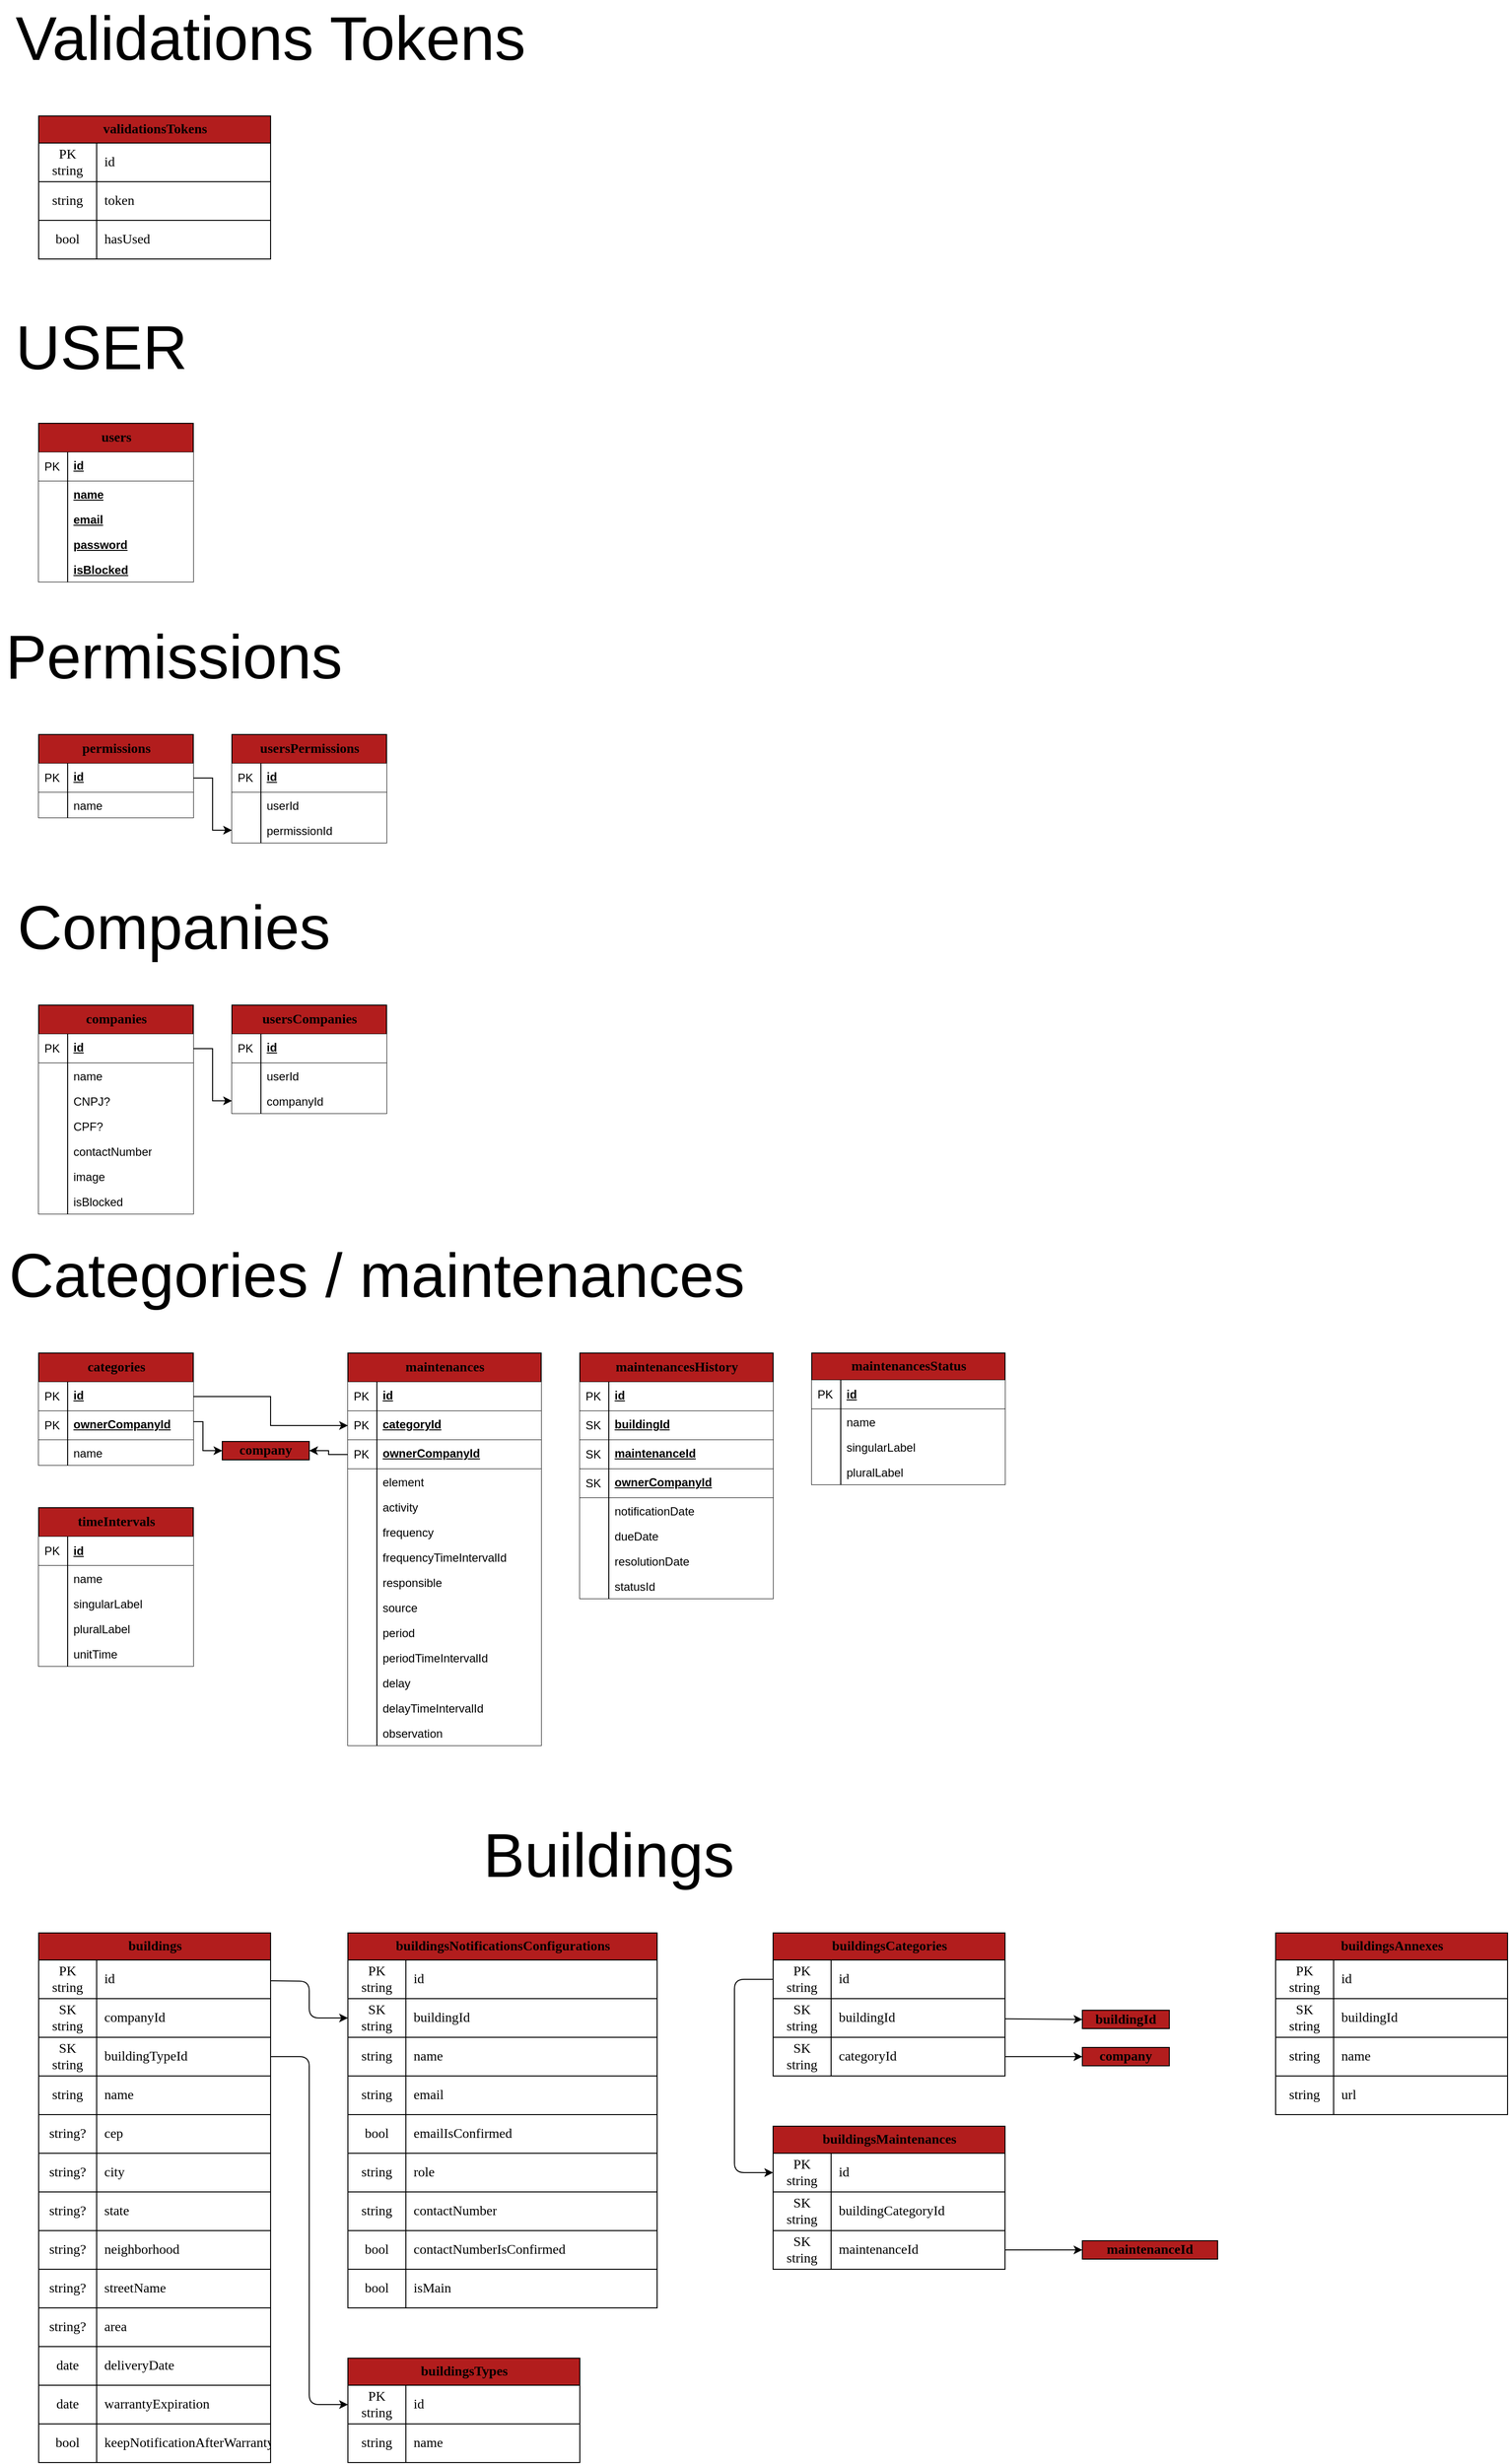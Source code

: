 <mxfile>
    <diagram name="Page-1" id="e56a1550-8fbb-45ad-956c-1786394a9013">
        <mxGraphModel dx="469" dy="1382" grid="1" gridSize="10" guides="1" tooltips="1" connect="1" arrows="1" fold="1" page="1" pageScale="1" pageWidth="1100" pageHeight="850" background="none" math="0" shadow="0">
            <root>
                <mxCell id="0"/>
                <mxCell id="1" parent="0"/>
                <mxCell id="2e49270ec7c68f3f-19" value="companies" style="swimlane;html=1;fontStyle=1;childLayout=stackLayout;horizontal=1;startSize=30;fillColor=#B21D1D;horizontalStack=0;resizeParent=1;resizeLast=0;collapsible=1;marginBottom=0;swimlaneFillColor=#ffffff;align=center;rounded=0;shadow=0;comic=0;labelBackgroundColor=none;strokeWidth=1;fontFamily=Verdana;fontSize=14;labelBorderColor=none;sketch=0;gradientColor=none;" parent="1" vertex="1">
                    <mxGeometry x="40" y="600" width="160" height="216" as="geometry">
                        <mxRectangle x="440" y="358" width="120" height="30" as="alternateBounds"/>
                    </mxGeometry>
                </mxCell>
                <mxCell id="Q__LyanLFtKwwCQgmDUW-9" value="id" style="shape=partialRectangle;top=0;left=0;right=0;bottom=1;html=1;align=left;verticalAlign=top;fillColor=default;spacingLeft=34;spacingRight=4;whiteSpace=wrap;overflow=hidden;rotatable=0;points=[[0,0.5],[1,0.5]];portConstraint=eastwest;dropTarget=0;fontStyle=5;" parent="2e49270ec7c68f3f-19" vertex="1">
                    <mxGeometry y="30" width="160" height="30" as="geometry"/>
                </mxCell>
                <mxCell id="Q__LyanLFtKwwCQgmDUW-10" value="PK" style="shape=partialRectangle;top=0;left=0;bottom=0;html=1;fillColor=none;align=left;verticalAlign=middle;spacingLeft=4;spacingRight=4;whiteSpace=wrap;overflow=hidden;rotatable=0;points=[];portConstraint=eastwest;part=1;" parent="Q__LyanLFtKwwCQgmDUW-9" connectable="0" vertex="1">
                    <mxGeometry width="30" height="30" as="geometry"/>
                </mxCell>
                <mxCell id="CfID_M-QUfA0d33Arp2R-35" value="name" style="shape=partialRectangle;top=0;left=0;right=0;bottom=0;html=1;align=left;verticalAlign=top;fillColor=default;spacingLeft=34;spacingRight=4;whiteSpace=wrap;overflow=hidden;rotatable=0;points=[[0,0.5],[1,0.5]];portConstraint=eastwest;dropTarget=0;" parent="2e49270ec7c68f3f-19" vertex="1">
                    <mxGeometry y="60" width="160" height="26" as="geometry"/>
                </mxCell>
                <mxCell id="CfID_M-QUfA0d33Arp2R-36" value="" style="shape=partialRectangle;top=0;left=0;bottom=0;html=1;fillColor=none;align=left;verticalAlign=top;spacingLeft=4;spacingRight=4;whiteSpace=wrap;overflow=hidden;rotatable=0;points=[];portConstraint=eastwest;part=1;" parent="CfID_M-QUfA0d33Arp2R-35" connectable="0" vertex="1">
                    <mxGeometry width="30" height="26" as="geometry"/>
                </mxCell>
                <mxCell id="2e49270ec7c68f3f-22" value="CNPJ?" style="shape=partialRectangle;top=0;left=0;right=0;bottom=0;html=1;align=left;verticalAlign=top;fillColor=default;spacingLeft=34;spacingRight=4;whiteSpace=wrap;overflow=hidden;rotatable=0;points=[[0,0.5],[1,0.5]];portConstraint=eastwest;dropTarget=0;" parent="2e49270ec7c68f3f-19" vertex="1">
                    <mxGeometry y="86" width="160" height="26" as="geometry"/>
                </mxCell>
                <mxCell id="2e49270ec7c68f3f-23" value="" style="shape=partialRectangle;top=0;left=0;bottom=0;html=1;fillColor=none;align=left;verticalAlign=top;spacingLeft=4;spacingRight=4;whiteSpace=wrap;overflow=hidden;rotatable=0;points=[];portConstraint=eastwest;part=1;" parent="2e49270ec7c68f3f-22" vertex="1" connectable="0">
                    <mxGeometry width="30" height="26" as="geometry"/>
                </mxCell>
                <mxCell id="OVdWrPoWFWFDdsIGSph0-7" value="CPF?" style="shape=partialRectangle;top=0;left=0;right=0;bottom=0;html=1;align=left;verticalAlign=top;fillColor=default;spacingLeft=34;spacingRight=4;whiteSpace=wrap;overflow=hidden;rotatable=0;points=[[0,0.5],[1,0.5]];portConstraint=eastwest;dropTarget=0;" parent="2e49270ec7c68f3f-19" vertex="1">
                    <mxGeometry y="112" width="160" height="26" as="geometry"/>
                </mxCell>
                <mxCell id="OVdWrPoWFWFDdsIGSph0-8" value="" style="shape=partialRectangle;top=0;left=0;bottom=0;html=1;fillColor=none;align=left;verticalAlign=top;spacingLeft=4;spacingRight=4;whiteSpace=wrap;overflow=hidden;rotatable=0;points=[];portConstraint=eastwest;part=1;" parent="OVdWrPoWFWFDdsIGSph0-7" connectable="0" vertex="1">
                    <mxGeometry width="30" height="26" as="geometry"/>
                </mxCell>
                <mxCell id="2e49270ec7c68f3f-24" value="contactNumber" style="shape=partialRectangle;top=0;left=0;right=0;bottom=0;html=1;align=left;verticalAlign=top;fillColor=default;spacingLeft=34;spacingRight=4;whiteSpace=wrap;overflow=hidden;rotatable=0;points=[[0,0.5],[1,0.5]];portConstraint=eastwest;dropTarget=0;" parent="2e49270ec7c68f3f-19" vertex="1">
                    <mxGeometry y="138" width="160" height="26" as="geometry"/>
                </mxCell>
                <mxCell id="2e49270ec7c68f3f-25" value="" style="shape=partialRectangle;top=0;left=0;bottom=0;html=1;fillColor=none;align=left;verticalAlign=top;spacingLeft=4;spacingRight=4;whiteSpace=wrap;overflow=hidden;rotatable=0;points=[];portConstraint=eastwest;part=1;" parent="2e49270ec7c68f3f-24" vertex="1" connectable="0">
                    <mxGeometry width="30" height="26" as="geometry"/>
                </mxCell>
                <mxCell id="2e49270ec7c68f3f-26" value="image" style="shape=partialRectangle;top=0;left=0;right=0;bottom=0;html=1;align=left;verticalAlign=top;fillColor=default;spacingLeft=34;spacingRight=4;whiteSpace=wrap;overflow=hidden;rotatable=0;points=[[0,0.5],[1,0.5]];portConstraint=eastwest;dropTarget=0;" parent="2e49270ec7c68f3f-19" vertex="1">
                    <mxGeometry y="164" width="160" height="26" as="geometry"/>
                </mxCell>
                <mxCell id="2e49270ec7c68f3f-27" value="" style="shape=partialRectangle;top=0;left=0;bottom=0;html=1;fillColor=none;align=left;verticalAlign=top;spacingLeft=4;spacingRight=4;whiteSpace=wrap;overflow=hidden;rotatable=0;points=[];portConstraint=eastwest;part=1;" parent="2e49270ec7c68f3f-26" vertex="1" connectable="0">
                    <mxGeometry width="30" height="26" as="geometry"/>
                </mxCell>
                <mxCell id="Q__LyanLFtKwwCQgmDUW-5" value="isBlocked" style="shape=partialRectangle;top=0;left=0;right=0;bottom=0;html=1;align=left;verticalAlign=top;fillColor=default;spacingLeft=34;spacingRight=4;whiteSpace=wrap;overflow=hidden;rotatable=0;points=[[0,0.5],[1,0.5]];portConstraint=eastwest;dropTarget=0;" parent="2e49270ec7c68f3f-19" vertex="1">
                    <mxGeometry y="190" width="160" height="26" as="geometry"/>
                </mxCell>
                <mxCell id="Q__LyanLFtKwwCQgmDUW-6" value="" style="shape=partialRectangle;top=0;left=0;bottom=0;html=1;fillColor=none;align=left;verticalAlign=top;spacingLeft=4;spacingRight=4;whiteSpace=wrap;overflow=hidden;rotatable=0;points=[];portConstraint=eastwest;part=1;" parent="Q__LyanLFtKwwCQgmDUW-5" connectable="0" vertex="1">
                    <mxGeometry width="30" height="26" as="geometry"/>
                </mxCell>
                <mxCell id="2e49270ec7c68f3f-80" value="users" style="swimlane;html=1;fontStyle=1;childLayout=stackLayout;horizontal=1;startSize=30;fillColor=#B21D1D;horizontalStack=0;resizeParent=1;resizeLast=0;collapsible=1;marginBottom=0;swimlaneFillColor=#ffffff;align=center;rounded=0;shadow=0;comic=0;labelBackgroundColor=none;strokeWidth=1;fontFamily=Verdana;fontSize=14;labelBorderColor=none;sketch=0;gradientColor=none;" parent="1" vertex="1">
                    <mxGeometry x="40" y="-2" width="160" height="164" as="geometry"/>
                </mxCell>
                <mxCell id="2e49270ec7c68f3f-81" value="id" style="shape=partialRectangle;top=0;left=0;right=0;bottom=1;html=1;align=left;verticalAlign=top;fillColor=default;spacingLeft=34;spacingRight=4;whiteSpace=wrap;overflow=hidden;rotatable=0;points=[[0,0.5],[1,0.5]];portConstraint=eastwest;dropTarget=0;fontStyle=5;" parent="2e49270ec7c68f3f-80" vertex="1">
                    <mxGeometry y="30" width="160" height="30" as="geometry"/>
                </mxCell>
                <mxCell id="2e49270ec7c68f3f-82" value="PK" style="shape=partialRectangle;top=0;left=0;bottom=0;html=1;fillColor=none;align=left;verticalAlign=middle;spacingLeft=4;spacingRight=4;whiteSpace=wrap;overflow=hidden;rotatable=0;points=[];portConstraint=eastwest;part=1;" parent="2e49270ec7c68f3f-81" connectable="0" vertex="1">
                    <mxGeometry width="30" height="30" as="geometry"/>
                </mxCell>
                <mxCell id="CfID_M-QUfA0d33Arp2R-37" value="name" style="shape=partialRectangle;top=0;left=0;right=0;bottom=0;html=1;align=left;verticalAlign=top;fillColor=default;spacingLeft=34;spacingRight=4;whiteSpace=wrap;overflow=hidden;rotatable=0;points=[[0,0.5],[1,0.5]];portConstraint=eastwest;dropTarget=0;fontStyle=5;" parent="2e49270ec7c68f3f-80" vertex="1">
                    <mxGeometry y="60" width="160" height="26" as="geometry"/>
                </mxCell>
                <mxCell id="CfID_M-QUfA0d33Arp2R-38" value="" style="shape=partialRectangle;top=0;left=0;bottom=0;html=1;fillColor=none;align=left;verticalAlign=top;spacingLeft=4;spacingRight=4;whiteSpace=wrap;overflow=hidden;rotatable=0;points=[];portConstraint=eastwest;part=1;" parent="CfID_M-QUfA0d33Arp2R-37" connectable="0" vertex="1">
                    <mxGeometry width="30" height="26" as="geometry"/>
                </mxCell>
                <mxCell id="OVdWrPoWFWFDdsIGSph0-3" value="email" style="shape=partialRectangle;top=0;left=0;right=0;bottom=0;html=1;align=left;verticalAlign=top;fillColor=default;spacingLeft=34;spacingRight=4;whiteSpace=wrap;overflow=hidden;rotatable=0;points=[[0,0.5],[1,0.5]];portConstraint=eastwest;dropTarget=0;fontStyle=5;" parent="2e49270ec7c68f3f-80" vertex="1">
                    <mxGeometry y="86" width="160" height="26" as="geometry"/>
                </mxCell>
                <mxCell id="OVdWrPoWFWFDdsIGSph0-4" value="" style="shape=partialRectangle;top=0;left=0;bottom=0;html=1;fillColor=none;align=left;verticalAlign=top;spacingLeft=4;spacingRight=4;whiteSpace=wrap;overflow=hidden;rotatable=0;points=[];portConstraint=eastwest;part=1;" parent="OVdWrPoWFWFDdsIGSph0-3" connectable="0" vertex="1">
                    <mxGeometry width="30" height="26" as="geometry"/>
                </mxCell>
                <mxCell id="OVdWrPoWFWFDdsIGSph0-5" value="password" style="shape=partialRectangle;top=0;left=0;right=0;bottom=0;html=1;align=left;verticalAlign=top;fillColor=default;spacingLeft=34;spacingRight=4;whiteSpace=wrap;overflow=hidden;rotatable=0;points=[[0,0.5],[1,0.5]];portConstraint=eastwest;dropTarget=0;fontStyle=5;" parent="2e49270ec7c68f3f-80" vertex="1">
                    <mxGeometry y="112" width="160" height="26" as="geometry"/>
                </mxCell>
                <mxCell id="OVdWrPoWFWFDdsIGSph0-6" value="" style="shape=partialRectangle;top=0;left=0;bottom=0;html=1;fillColor=none;align=left;verticalAlign=top;spacingLeft=4;spacingRight=4;whiteSpace=wrap;overflow=hidden;rotatable=0;points=[];portConstraint=eastwest;part=1;" parent="OVdWrPoWFWFDdsIGSph0-5" connectable="0" vertex="1">
                    <mxGeometry width="30" height="26" as="geometry"/>
                </mxCell>
                <mxCell id="OVdWrPoWFWFDdsIGSph0-1" value="isBlocked" style="shape=partialRectangle;top=0;left=0;right=0;bottom=0;html=1;align=left;verticalAlign=top;fillColor=default;spacingLeft=34;spacingRight=4;whiteSpace=wrap;overflow=hidden;rotatable=0;points=[[0,0.5],[1,0.5]];portConstraint=eastwest;dropTarget=0;fontStyle=5;" parent="2e49270ec7c68f3f-80" vertex="1">
                    <mxGeometry y="138" width="160" height="26" as="geometry"/>
                </mxCell>
                <mxCell id="OVdWrPoWFWFDdsIGSph0-2" value="" style="shape=partialRectangle;top=0;left=0;bottom=0;html=1;fillColor=none;align=left;verticalAlign=top;spacingLeft=4;spacingRight=4;whiteSpace=wrap;overflow=hidden;rotatable=0;points=[];portConstraint=eastwest;part=1;" parent="OVdWrPoWFWFDdsIGSph0-1" connectable="0" vertex="1">
                    <mxGeometry width="30" height="26" as="geometry"/>
                </mxCell>
                <mxCell id="OVdWrPoWFWFDdsIGSph0-9" value="usersCompanies" style="swimlane;html=1;fontStyle=1;childLayout=stackLayout;horizontal=1;startSize=30;fillColor=#B21D1D;horizontalStack=0;resizeParent=1;resizeLast=0;collapsible=1;marginBottom=0;swimlaneFillColor=#ffffff;align=center;rounded=0;shadow=0;comic=0;labelBackgroundColor=none;strokeWidth=1;fontFamily=Verdana;fontSize=14;labelBorderColor=none;sketch=0;gradientColor=none;" parent="1" vertex="1">
                    <mxGeometry x="240" y="600" width="160" height="112" as="geometry"/>
                </mxCell>
                <mxCell id="OVdWrPoWFWFDdsIGSph0-10" value="id" style="shape=partialRectangle;top=0;left=0;right=0;bottom=1;html=1;align=left;verticalAlign=top;fillColor=default;spacingLeft=34;spacingRight=4;whiteSpace=wrap;overflow=hidden;rotatable=0;points=[[0,0.5],[1,0.5]];portConstraint=eastwest;dropTarget=0;fontStyle=5;" parent="OVdWrPoWFWFDdsIGSph0-9" vertex="1">
                    <mxGeometry y="30" width="160" height="30" as="geometry"/>
                </mxCell>
                <mxCell id="OVdWrPoWFWFDdsIGSph0-11" value="PK" style="shape=partialRectangle;top=0;left=0;bottom=0;html=1;fillColor=none;align=left;verticalAlign=middle;spacingLeft=4;spacingRight=4;whiteSpace=wrap;overflow=hidden;rotatable=0;points=[];portConstraint=eastwest;part=1;" parent="OVdWrPoWFWFDdsIGSph0-10" connectable="0" vertex="1">
                    <mxGeometry width="30" height="30" as="geometry"/>
                </mxCell>
                <mxCell id="OVdWrPoWFWFDdsIGSph0-12" value="userId" style="shape=partialRectangle;top=0;left=0;right=0;bottom=0;html=1;align=left;verticalAlign=top;fillColor=default;spacingLeft=34;spacingRight=4;whiteSpace=wrap;overflow=hidden;rotatable=0;points=[[0,0.5],[1,0.5]];portConstraint=eastwest;dropTarget=0;" parent="OVdWrPoWFWFDdsIGSph0-9" vertex="1">
                    <mxGeometry y="60" width="160" height="26" as="geometry"/>
                </mxCell>
                <mxCell id="OVdWrPoWFWFDdsIGSph0-13" value="" style="shape=partialRectangle;top=0;left=0;bottom=0;html=1;fillColor=none;align=left;verticalAlign=top;spacingLeft=4;spacingRight=4;whiteSpace=wrap;overflow=hidden;rotatable=0;points=[];portConstraint=eastwest;part=1;" parent="OVdWrPoWFWFDdsIGSph0-12" connectable="0" vertex="1">
                    <mxGeometry width="30" height="26" as="geometry"/>
                </mxCell>
                <mxCell id="OVdWrPoWFWFDdsIGSph0-14" value="companyId" style="shape=partialRectangle;top=0;left=0;right=0;bottom=0;html=1;align=left;verticalAlign=top;fillColor=default;spacingLeft=34;spacingRight=4;whiteSpace=wrap;overflow=hidden;rotatable=0;points=[[0,0.5],[1,0.5]];portConstraint=eastwest;dropTarget=0;" parent="OVdWrPoWFWFDdsIGSph0-9" vertex="1">
                    <mxGeometry y="86" width="160" height="26" as="geometry"/>
                </mxCell>
                <mxCell id="OVdWrPoWFWFDdsIGSph0-15" value="" style="shape=partialRectangle;top=0;left=0;bottom=0;html=1;fillColor=none;align=left;verticalAlign=top;spacingLeft=4;spacingRight=4;whiteSpace=wrap;overflow=hidden;rotatable=0;points=[];portConstraint=eastwest;part=1;" parent="OVdWrPoWFWFDdsIGSph0-14" connectable="0" vertex="1">
                    <mxGeometry width="30" height="26" as="geometry"/>
                </mxCell>
                <mxCell id="HO5b-rbJ3u1pS_GyWszv-1" value="permissions" style="swimlane;html=1;fontStyle=1;childLayout=stackLayout;horizontal=1;startSize=30;fillColor=#B21D1D;horizontalStack=0;resizeParent=1;resizeLast=0;collapsible=1;marginBottom=0;swimlaneFillColor=#ffffff;align=center;rounded=0;shadow=0;comic=0;labelBackgroundColor=none;strokeWidth=1;fontFamily=Verdana;fontSize=14;labelBorderColor=none;sketch=0;gradientColor=none;" parent="1" vertex="1">
                    <mxGeometry x="40" y="320" width="160" height="86" as="geometry"/>
                </mxCell>
                <mxCell id="HO5b-rbJ3u1pS_GyWszv-2" value="id" style="shape=partialRectangle;top=0;left=0;right=0;bottom=1;html=1;align=left;verticalAlign=top;fillColor=default;spacingLeft=34;spacingRight=4;whiteSpace=wrap;overflow=hidden;rotatable=0;points=[[0,0.5],[1,0.5]];portConstraint=eastwest;dropTarget=0;fontStyle=5;" parent="HO5b-rbJ3u1pS_GyWszv-1" vertex="1">
                    <mxGeometry y="30" width="160" height="30" as="geometry"/>
                </mxCell>
                <mxCell id="HO5b-rbJ3u1pS_GyWszv-3" value="PK" style="shape=partialRectangle;top=0;left=0;bottom=0;html=1;fillColor=none;align=left;verticalAlign=middle;spacingLeft=4;spacingRight=4;whiteSpace=wrap;overflow=hidden;rotatable=0;points=[];portConstraint=eastwest;part=1;" parent="HO5b-rbJ3u1pS_GyWszv-2" connectable="0" vertex="1">
                    <mxGeometry width="30" height="30" as="geometry"/>
                </mxCell>
                <mxCell id="HO5b-rbJ3u1pS_GyWszv-4" value="name" style="shape=partialRectangle;top=0;left=0;right=0;bottom=0;html=1;align=left;verticalAlign=top;fillColor=default;spacingLeft=34;spacingRight=4;whiteSpace=wrap;overflow=hidden;rotatable=0;points=[[0,0.5],[1,0.5]];portConstraint=eastwest;dropTarget=0;" parent="HO5b-rbJ3u1pS_GyWszv-1" vertex="1">
                    <mxGeometry y="60" width="160" height="26" as="geometry"/>
                </mxCell>
                <mxCell id="HO5b-rbJ3u1pS_GyWszv-5" value="" style="shape=partialRectangle;top=0;left=0;bottom=0;html=1;fillColor=none;align=left;verticalAlign=top;spacingLeft=4;spacingRight=4;whiteSpace=wrap;overflow=hidden;rotatable=0;points=[];portConstraint=eastwest;part=1;" parent="HO5b-rbJ3u1pS_GyWszv-4" connectable="0" vertex="1">
                    <mxGeometry width="30" height="26" as="geometry"/>
                </mxCell>
                <mxCell id="HO5b-rbJ3u1pS_GyWszv-8" value="usersPermissions" style="swimlane;html=1;fontStyle=1;childLayout=stackLayout;horizontal=1;startSize=30;fillColor=#B21D1D;horizontalStack=0;resizeParent=1;resizeLast=0;collapsible=1;marginBottom=0;swimlaneFillColor=#ffffff;align=center;rounded=0;shadow=0;comic=0;labelBackgroundColor=none;strokeWidth=1;fontFamily=Verdana;fontSize=14;labelBorderColor=none;sketch=0;gradientColor=none;" parent="1" vertex="1">
                    <mxGeometry x="240" y="320" width="160" height="112" as="geometry"/>
                </mxCell>
                <mxCell id="HO5b-rbJ3u1pS_GyWszv-9" value="id" style="shape=partialRectangle;top=0;left=0;right=0;bottom=1;html=1;align=left;verticalAlign=top;fillColor=default;spacingLeft=34;spacingRight=4;whiteSpace=wrap;overflow=hidden;rotatable=0;points=[[0,0.5],[1,0.5]];portConstraint=eastwest;dropTarget=0;fontStyle=5;" parent="HO5b-rbJ3u1pS_GyWszv-8" vertex="1">
                    <mxGeometry y="30" width="160" height="30" as="geometry"/>
                </mxCell>
                <mxCell id="HO5b-rbJ3u1pS_GyWszv-10" value="PK" style="shape=partialRectangle;top=0;left=0;bottom=0;html=1;fillColor=none;align=left;verticalAlign=middle;spacingLeft=4;spacingRight=4;whiteSpace=wrap;overflow=hidden;rotatable=0;points=[];portConstraint=eastwest;part=1;" parent="HO5b-rbJ3u1pS_GyWszv-9" connectable="0" vertex="1">
                    <mxGeometry width="30" height="30" as="geometry"/>
                </mxCell>
                <mxCell id="HO5b-rbJ3u1pS_GyWszv-11" value="userId" style="shape=partialRectangle;top=0;left=0;right=0;bottom=0;html=1;align=left;verticalAlign=top;fillColor=default;spacingLeft=34;spacingRight=4;whiteSpace=wrap;overflow=hidden;rotatable=0;points=[[0,0.5],[1,0.5]];portConstraint=eastwest;dropTarget=0;" parent="HO5b-rbJ3u1pS_GyWszv-8" vertex="1">
                    <mxGeometry y="60" width="160" height="26" as="geometry"/>
                </mxCell>
                <mxCell id="HO5b-rbJ3u1pS_GyWszv-12" value="" style="shape=partialRectangle;top=0;left=0;bottom=0;html=1;fillColor=none;align=left;verticalAlign=top;spacingLeft=4;spacingRight=4;whiteSpace=wrap;overflow=hidden;rotatable=0;points=[];portConstraint=eastwest;part=1;" parent="HO5b-rbJ3u1pS_GyWszv-11" connectable="0" vertex="1">
                    <mxGeometry width="30" height="26" as="geometry"/>
                </mxCell>
                <mxCell id="HO5b-rbJ3u1pS_GyWszv-13" value="permissionId" style="shape=partialRectangle;top=0;left=0;right=0;bottom=0;html=1;align=left;verticalAlign=top;fillColor=default;spacingLeft=34;spacingRight=4;whiteSpace=wrap;overflow=hidden;rotatable=0;points=[[0,0.5],[1,0.5]];portConstraint=eastwest;dropTarget=0;" parent="HO5b-rbJ3u1pS_GyWszv-8" vertex="1">
                    <mxGeometry y="86" width="160" height="26" as="geometry"/>
                </mxCell>
                <mxCell id="HO5b-rbJ3u1pS_GyWszv-14" value="" style="shape=partialRectangle;top=0;left=0;bottom=0;html=1;fillColor=none;align=left;verticalAlign=top;spacingLeft=4;spacingRight=4;whiteSpace=wrap;overflow=hidden;rotatable=0;points=[];portConstraint=eastwest;part=1;" parent="HO5b-rbJ3u1pS_GyWszv-13" connectable="0" vertex="1">
                    <mxGeometry width="30" height="26" as="geometry"/>
                </mxCell>
                <mxCell id="FcelLob9Jkw6C_Euu0O_-1" value="categories" style="swimlane;html=1;fontStyle=1;childLayout=stackLayout;horizontal=1;startSize=30;fillColor=#B21D1D;horizontalStack=0;resizeParent=1;resizeLast=0;collapsible=1;marginBottom=0;swimlaneFillColor=#ffffff;align=center;rounded=0;shadow=0;comic=0;labelBackgroundColor=none;strokeWidth=1;fontFamily=Verdana;fontSize=14;labelBorderColor=none;sketch=0;gradientColor=none;" parent="1" vertex="1">
                    <mxGeometry x="40" y="960" width="160" height="116" as="geometry">
                        <mxRectangle x="440" y="358" width="120" height="30" as="alternateBounds"/>
                    </mxGeometry>
                </mxCell>
                <mxCell id="FcelLob9Jkw6C_Euu0O_-2" value="id" style="shape=partialRectangle;top=0;left=0;right=0;bottom=1;html=1;align=left;verticalAlign=top;fillColor=default;spacingLeft=34;spacingRight=4;whiteSpace=wrap;overflow=hidden;rotatable=0;points=[[0,0.5],[1,0.5]];portConstraint=eastwest;dropTarget=0;fontStyle=5;" parent="FcelLob9Jkw6C_Euu0O_-1" vertex="1">
                    <mxGeometry y="30" width="160" height="30" as="geometry"/>
                </mxCell>
                <mxCell id="FcelLob9Jkw6C_Euu0O_-3" value="PK" style="shape=partialRectangle;top=0;left=0;bottom=0;html=1;fillColor=none;align=left;verticalAlign=middle;spacingLeft=4;spacingRight=4;whiteSpace=wrap;overflow=hidden;rotatable=0;points=[];portConstraint=eastwest;part=1;" parent="FcelLob9Jkw6C_Euu0O_-2" connectable="0" vertex="1">
                    <mxGeometry width="30" height="30" as="geometry"/>
                </mxCell>
                <mxCell id="NnsjHDxW_eZ4Jx-rM7HL-1" value="ownerCompanyId" style="shape=partialRectangle;top=0;left=0;right=0;bottom=1;html=1;align=left;verticalAlign=top;fillColor=default;spacingLeft=34;spacingRight=4;whiteSpace=wrap;overflow=hidden;rotatable=0;points=[[0,0.5],[1,0.5]];portConstraint=eastwest;dropTarget=0;fontStyle=5;" parent="FcelLob9Jkw6C_Euu0O_-1" vertex="1">
                    <mxGeometry y="60" width="160" height="30" as="geometry"/>
                </mxCell>
                <mxCell id="NnsjHDxW_eZ4Jx-rM7HL-2" value="PK" style="shape=partialRectangle;top=0;left=0;bottom=0;html=1;fillColor=none;align=left;verticalAlign=middle;spacingLeft=4;spacingRight=4;whiteSpace=wrap;overflow=hidden;rotatable=0;points=[];portConstraint=eastwest;part=1;" parent="NnsjHDxW_eZ4Jx-rM7HL-1" connectable="0" vertex="1">
                    <mxGeometry width="30" height="30" as="geometry"/>
                </mxCell>
                <mxCell id="FcelLob9Jkw6C_Euu0O_-4" value="name" style="shape=partialRectangle;top=0;left=0;right=0;bottom=0;html=1;align=left;verticalAlign=top;fillColor=default;spacingLeft=34;spacingRight=4;whiteSpace=wrap;overflow=hidden;rotatable=0;points=[[0,0.5],[1,0.5]];portConstraint=eastwest;dropTarget=0;" parent="FcelLob9Jkw6C_Euu0O_-1" vertex="1">
                    <mxGeometry y="90" width="160" height="26" as="geometry"/>
                </mxCell>
                <mxCell id="FcelLob9Jkw6C_Euu0O_-5" value="" style="shape=partialRectangle;top=0;left=0;bottom=0;html=1;fillColor=none;align=left;verticalAlign=top;spacingLeft=4;spacingRight=4;whiteSpace=wrap;overflow=hidden;rotatable=0;points=[];portConstraint=eastwest;part=1;" parent="FcelLob9Jkw6C_Euu0O_-4" connectable="0" vertex="1">
                    <mxGeometry width="30" height="26" as="geometry"/>
                </mxCell>
                <mxCell id="FcelLob9Jkw6C_Euu0O_-16" value="maintenances" style="swimlane;html=1;fontStyle=1;childLayout=stackLayout;horizontal=1;startSize=30;fillColor=#B21D1D;horizontalStack=0;resizeParent=1;resizeLast=0;collapsible=1;marginBottom=0;swimlaneFillColor=#ffffff;align=center;rounded=0;shadow=0;comic=0;labelBackgroundColor=none;strokeWidth=1;fontFamily=Verdana;fontSize=14;labelBorderColor=none;sketch=0;gradientColor=none;" parent="1" vertex="1">
                    <mxGeometry x="360" y="960" width="200" height="406" as="geometry">
                        <mxRectangle x="440" y="358" width="120" height="30" as="alternateBounds"/>
                    </mxGeometry>
                </mxCell>
                <mxCell id="FcelLob9Jkw6C_Euu0O_-17" value="id" style="shape=partialRectangle;top=0;left=0;right=0;bottom=1;html=1;align=left;verticalAlign=top;fillColor=default;spacingLeft=34;spacingRight=4;whiteSpace=wrap;overflow=hidden;rotatable=0;points=[[0,0.5],[1,0.5]];portConstraint=eastwest;dropTarget=0;fontStyle=5;" parent="FcelLob9Jkw6C_Euu0O_-16" vertex="1">
                    <mxGeometry y="30" width="200" height="30" as="geometry"/>
                </mxCell>
                <mxCell id="FcelLob9Jkw6C_Euu0O_-18" value="PK" style="shape=partialRectangle;top=0;left=0;bottom=0;html=1;fillColor=none;align=left;verticalAlign=middle;spacingLeft=4;spacingRight=4;whiteSpace=wrap;overflow=hidden;rotatable=0;points=[];portConstraint=eastwest;part=1;" parent="FcelLob9Jkw6C_Euu0O_-17" connectable="0" vertex="1">
                    <mxGeometry width="30" height="30" as="geometry"/>
                </mxCell>
                <mxCell id="f9DGjgpMhJVJxJ-70Zpv-77" value="categoryId" style="shape=partialRectangle;top=0;left=0;right=0;bottom=1;html=1;align=left;verticalAlign=top;fillColor=default;spacingLeft=34;spacingRight=4;whiteSpace=wrap;overflow=hidden;rotatable=0;points=[[0,0.5],[1,0.5]];portConstraint=eastwest;dropTarget=0;fontStyle=5;" parent="FcelLob9Jkw6C_Euu0O_-16" vertex="1">
                    <mxGeometry y="60" width="200" height="30" as="geometry"/>
                </mxCell>
                <mxCell id="f9DGjgpMhJVJxJ-70Zpv-78" value="PK" style="shape=partialRectangle;top=0;left=0;bottom=0;html=1;fillColor=none;align=left;verticalAlign=middle;spacingLeft=4;spacingRight=4;whiteSpace=wrap;overflow=hidden;rotatable=0;points=[];portConstraint=eastwest;part=1;" parent="f9DGjgpMhJVJxJ-70Zpv-77" connectable="0" vertex="1">
                    <mxGeometry width="30" height="30" as="geometry"/>
                </mxCell>
                <mxCell id="NnsjHDxW_eZ4Jx-rM7HL-3" value="ownerCompanyId" style="shape=partialRectangle;top=0;left=0;right=0;bottom=1;html=1;align=left;verticalAlign=top;fillColor=default;spacingLeft=34;spacingRight=4;whiteSpace=wrap;overflow=hidden;rotatable=0;points=[[0,0.5],[1,0.5]];portConstraint=eastwest;dropTarget=0;fontStyle=5;" parent="FcelLob9Jkw6C_Euu0O_-16" vertex="1">
                    <mxGeometry y="90" width="200" height="30" as="geometry"/>
                </mxCell>
                <mxCell id="NnsjHDxW_eZ4Jx-rM7HL-4" value="PK" style="shape=partialRectangle;top=0;left=0;bottom=0;html=1;fillColor=none;align=left;verticalAlign=middle;spacingLeft=4;spacingRight=4;whiteSpace=wrap;overflow=hidden;rotatable=0;points=[];portConstraint=eastwest;part=1;" parent="NnsjHDxW_eZ4Jx-rM7HL-3" connectable="0" vertex="1">
                    <mxGeometry width="30" height="30" as="geometry"/>
                </mxCell>
                <mxCell id="ZH8ERl03S5pE812jd0z5-7" value="element" style="shape=partialRectangle;top=0;left=0;right=0;bottom=0;html=1;align=left;verticalAlign=top;fillColor=default;spacingLeft=34;spacingRight=4;whiteSpace=wrap;overflow=hidden;rotatable=0;points=[[0,0.5],[1,0.5]];portConstraint=eastwest;dropTarget=0;" parent="FcelLob9Jkw6C_Euu0O_-16" vertex="1">
                    <mxGeometry y="120" width="200" height="26" as="geometry"/>
                </mxCell>
                <mxCell id="ZH8ERl03S5pE812jd0z5-8" value="" style="shape=partialRectangle;top=0;left=0;bottom=0;html=1;fillColor=none;align=left;verticalAlign=top;spacingLeft=4;spacingRight=4;whiteSpace=wrap;overflow=hidden;rotatable=0;points=[];portConstraint=eastwest;part=1;" parent="ZH8ERl03S5pE812jd0z5-7" connectable="0" vertex="1">
                    <mxGeometry width="30" height="26" as="geometry"/>
                </mxCell>
                <mxCell id="ZH8ERl03S5pE812jd0z5-19" value="activity" style="shape=partialRectangle;top=0;left=0;right=0;bottom=0;html=1;align=left;verticalAlign=top;fillColor=default;spacingLeft=34;spacingRight=4;whiteSpace=wrap;overflow=hidden;rotatable=0;points=[[0,0.5],[1,0.5]];portConstraint=eastwest;dropTarget=0;" parent="FcelLob9Jkw6C_Euu0O_-16" vertex="1">
                    <mxGeometry y="146" width="200" height="26" as="geometry"/>
                </mxCell>
                <mxCell id="ZH8ERl03S5pE812jd0z5-20" value="" style="shape=partialRectangle;top=0;left=0;bottom=0;html=1;fillColor=none;align=left;verticalAlign=top;spacingLeft=4;spacingRight=4;whiteSpace=wrap;overflow=hidden;rotatable=0;points=[];portConstraint=eastwest;part=1;" parent="ZH8ERl03S5pE812jd0z5-19" connectable="0" vertex="1">
                    <mxGeometry width="30" height="26" as="geometry"/>
                </mxCell>
                <mxCell id="ZH8ERl03S5pE812jd0z5-23" value="frequency" style="shape=partialRectangle;top=0;left=0;right=0;bottom=0;html=1;align=left;verticalAlign=top;fillColor=default;spacingLeft=34;spacingRight=4;whiteSpace=wrap;overflow=hidden;rotatable=0;points=[[0,0.5],[1,0.5]];portConstraint=eastwest;dropTarget=0;" parent="FcelLob9Jkw6C_Euu0O_-16" vertex="1">
                    <mxGeometry y="172" width="200" height="26" as="geometry"/>
                </mxCell>
                <mxCell id="ZH8ERl03S5pE812jd0z5-24" value="" style="shape=partialRectangle;top=0;left=0;bottom=0;html=1;fillColor=none;align=left;verticalAlign=top;spacingLeft=4;spacingRight=4;whiteSpace=wrap;overflow=hidden;rotatable=0;points=[];portConstraint=eastwest;part=1;" parent="ZH8ERl03S5pE812jd0z5-23" connectable="0" vertex="1">
                    <mxGeometry width="30" height="26" as="geometry"/>
                </mxCell>
                <mxCell id="ZH8ERl03S5pE812jd0z5-27" value="frequencyTimeIntervalId" style="shape=partialRectangle;top=0;left=0;right=0;bottom=0;html=1;align=left;verticalAlign=top;fillColor=default;spacingLeft=34;spacingRight=4;whiteSpace=wrap;overflow=hidden;rotatable=0;points=[[0,0.5],[1,0.5]];portConstraint=eastwest;dropTarget=0;" parent="FcelLob9Jkw6C_Euu0O_-16" vertex="1">
                    <mxGeometry y="198" width="200" height="26" as="geometry"/>
                </mxCell>
                <mxCell id="ZH8ERl03S5pE812jd0z5-28" value="" style="shape=partialRectangle;top=0;left=0;bottom=0;html=1;fillColor=none;align=left;verticalAlign=top;spacingLeft=4;spacingRight=4;whiteSpace=wrap;overflow=hidden;rotatable=0;points=[];portConstraint=eastwest;part=1;" parent="ZH8ERl03S5pE812jd0z5-27" connectable="0" vertex="1">
                    <mxGeometry width="30" height="26" as="geometry"/>
                </mxCell>
                <mxCell id="ZH8ERl03S5pE812jd0z5-25" value="responsible" style="shape=partialRectangle;top=0;left=0;right=0;bottom=0;html=1;align=left;verticalAlign=top;fillColor=default;spacingLeft=34;spacingRight=4;whiteSpace=wrap;overflow=hidden;rotatable=0;points=[[0,0.5],[1,0.5]];portConstraint=eastwest;dropTarget=0;" parent="FcelLob9Jkw6C_Euu0O_-16" vertex="1">
                    <mxGeometry y="224" width="200" height="26" as="geometry"/>
                </mxCell>
                <mxCell id="ZH8ERl03S5pE812jd0z5-26" value="" style="shape=partialRectangle;top=0;left=0;bottom=0;html=1;fillColor=none;align=left;verticalAlign=top;spacingLeft=4;spacingRight=4;whiteSpace=wrap;overflow=hidden;rotatable=0;points=[];portConstraint=eastwest;part=1;" parent="ZH8ERl03S5pE812jd0z5-25" connectable="0" vertex="1">
                    <mxGeometry width="30" height="26" as="geometry"/>
                </mxCell>
                <mxCell id="ZH8ERl03S5pE812jd0z5-21" value="source" style="shape=partialRectangle;top=0;left=0;right=0;bottom=0;html=1;align=left;verticalAlign=top;fillColor=default;spacingLeft=34;spacingRight=4;whiteSpace=wrap;overflow=hidden;rotatable=0;points=[[0,0.5],[1,0.5]];portConstraint=eastwest;dropTarget=0;" parent="FcelLob9Jkw6C_Euu0O_-16" vertex="1">
                    <mxGeometry y="250" width="200" height="26" as="geometry"/>
                </mxCell>
                <mxCell id="ZH8ERl03S5pE812jd0z5-22" value="" style="shape=partialRectangle;top=0;left=0;bottom=0;html=1;fillColor=none;align=left;verticalAlign=top;spacingLeft=4;spacingRight=4;whiteSpace=wrap;overflow=hidden;rotatable=0;points=[];portConstraint=eastwest;part=1;" parent="ZH8ERl03S5pE812jd0z5-21" connectable="0" vertex="1">
                    <mxGeometry width="30" height="26" as="geometry"/>
                </mxCell>
                <mxCell id="ZH8ERl03S5pE812jd0z5-17" value="period" style="shape=partialRectangle;top=0;left=0;right=0;bottom=0;html=1;align=left;verticalAlign=top;fillColor=default;spacingLeft=34;spacingRight=4;whiteSpace=wrap;overflow=hidden;rotatable=0;points=[[0,0.5],[1,0.5]];portConstraint=eastwest;dropTarget=0;" parent="FcelLob9Jkw6C_Euu0O_-16" vertex="1">
                    <mxGeometry y="276" width="200" height="26" as="geometry"/>
                </mxCell>
                <mxCell id="ZH8ERl03S5pE812jd0z5-18" value="" style="shape=partialRectangle;top=0;left=0;bottom=0;html=1;fillColor=none;align=left;verticalAlign=top;spacingLeft=4;spacingRight=4;whiteSpace=wrap;overflow=hidden;rotatable=0;points=[];portConstraint=eastwest;part=1;" parent="ZH8ERl03S5pE812jd0z5-17" connectable="0" vertex="1">
                    <mxGeometry width="30" height="26" as="geometry"/>
                </mxCell>
                <mxCell id="ZH8ERl03S5pE812jd0z5-15" value="periodTimeIntervalId" style="shape=partialRectangle;top=0;left=0;right=0;bottom=0;html=1;align=left;verticalAlign=top;fillColor=default;spacingLeft=34;spacingRight=4;whiteSpace=wrap;overflow=hidden;rotatable=0;points=[[0,0.5],[1,0.5]];portConstraint=eastwest;dropTarget=0;" parent="FcelLob9Jkw6C_Euu0O_-16" vertex="1">
                    <mxGeometry y="302" width="200" height="26" as="geometry"/>
                </mxCell>
                <mxCell id="ZH8ERl03S5pE812jd0z5-16" value="" style="shape=partialRectangle;top=0;left=0;bottom=0;html=1;fillColor=none;align=left;verticalAlign=top;spacingLeft=4;spacingRight=4;whiteSpace=wrap;overflow=hidden;rotatable=0;points=[];portConstraint=eastwest;part=1;" parent="ZH8ERl03S5pE812jd0z5-15" connectable="0" vertex="1">
                    <mxGeometry width="30" height="26" as="geometry"/>
                </mxCell>
                <mxCell id="ZH8ERl03S5pE812jd0z5-13" value="delay" style="shape=partialRectangle;top=0;left=0;right=0;bottom=0;html=1;align=left;verticalAlign=top;fillColor=default;spacingLeft=34;spacingRight=4;whiteSpace=wrap;overflow=hidden;rotatable=0;points=[[0,0.5],[1,0.5]];portConstraint=eastwest;dropTarget=0;" parent="FcelLob9Jkw6C_Euu0O_-16" vertex="1">
                    <mxGeometry y="328" width="200" height="26" as="geometry"/>
                </mxCell>
                <mxCell id="ZH8ERl03S5pE812jd0z5-14" value="" style="shape=partialRectangle;top=0;left=0;bottom=0;html=1;fillColor=none;align=left;verticalAlign=top;spacingLeft=4;spacingRight=4;whiteSpace=wrap;overflow=hidden;rotatable=0;points=[];portConstraint=eastwest;part=1;" parent="ZH8ERl03S5pE812jd0z5-13" connectable="0" vertex="1">
                    <mxGeometry width="30" height="26" as="geometry"/>
                </mxCell>
                <mxCell id="ZH8ERl03S5pE812jd0z5-11" value="delayTimeIntervalId" style="shape=partialRectangle;top=0;left=0;right=0;bottom=0;html=1;align=left;verticalAlign=top;fillColor=default;spacingLeft=34;spacingRight=4;whiteSpace=wrap;overflow=hidden;rotatable=0;points=[[0,0.5],[1,0.5]];portConstraint=eastwest;dropTarget=0;" parent="FcelLob9Jkw6C_Euu0O_-16" vertex="1">
                    <mxGeometry y="354" width="200" height="26" as="geometry"/>
                </mxCell>
                <mxCell id="ZH8ERl03S5pE812jd0z5-12" value="" style="shape=partialRectangle;top=0;left=0;bottom=0;html=1;fillColor=none;align=left;verticalAlign=top;spacingLeft=4;spacingRight=4;whiteSpace=wrap;overflow=hidden;rotatable=0;points=[];portConstraint=eastwest;part=1;" parent="ZH8ERl03S5pE812jd0z5-11" connectable="0" vertex="1">
                    <mxGeometry width="30" height="26" as="geometry"/>
                </mxCell>
                <mxCell id="ZH8ERl03S5pE812jd0z5-9" value="observation" style="shape=partialRectangle;top=0;left=0;right=0;bottom=0;html=1;align=left;verticalAlign=top;fillColor=default;spacingLeft=34;spacingRight=4;whiteSpace=wrap;overflow=hidden;rotatable=0;points=[[0,0.5],[1,0.5]];portConstraint=eastwest;dropTarget=0;" parent="FcelLob9Jkw6C_Euu0O_-16" vertex="1">
                    <mxGeometry y="380" width="200" height="26" as="geometry"/>
                </mxCell>
                <mxCell id="ZH8ERl03S5pE812jd0z5-10" value="" style="shape=partialRectangle;top=0;left=0;bottom=0;html=1;fillColor=none;align=left;verticalAlign=top;spacingLeft=4;spacingRight=4;whiteSpace=wrap;overflow=hidden;rotatable=0;points=[];portConstraint=eastwest;part=1;" parent="ZH8ERl03S5pE812jd0z5-9" connectable="0" vertex="1">
                    <mxGeometry width="30" height="26" as="geometry"/>
                </mxCell>
                <mxCell id="f9DGjgpMhJVJxJ-70Zpv-1" value="&lt;font style=&quot;font-size: 64px;&quot;&gt;USER&lt;/font&gt;" style="text;html=1;strokeColor=none;fillColor=none;align=center;verticalAlign=middle;whiteSpace=wrap;rounded=0;" parent="1" vertex="1">
                    <mxGeometry y="-120" width="210" height="80" as="geometry"/>
                </mxCell>
                <mxCell id="f9DGjgpMhJVJxJ-70Zpv-2" value="&lt;font style=&quot;font-size: 64px;&quot;&gt;Permissions&lt;/font&gt;" style="text;html=1;strokeColor=none;fillColor=none;align=center;verticalAlign=middle;whiteSpace=wrap;rounded=0;" parent="1" vertex="1">
                    <mxGeometry y="200" width="360" height="80" as="geometry"/>
                </mxCell>
                <mxCell id="f9DGjgpMhJVJxJ-70Zpv-3" value="&lt;span style=&quot;font-size: 64px;&quot;&gt;Companies&lt;/span&gt;" style="text;html=1;strokeColor=none;fillColor=none;align=center;verticalAlign=middle;whiteSpace=wrap;rounded=0;" parent="1" vertex="1">
                    <mxGeometry y="480" width="360" height="80" as="geometry"/>
                </mxCell>
                <mxCell id="f9DGjgpMhJVJxJ-70Zpv-4" value="&lt;span style=&quot;font-size: 64px;&quot;&gt;Categories / maintenances&lt;/span&gt;" style="text;html=1;strokeColor=none;fillColor=none;align=center;verticalAlign=middle;whiteSpace=wrap;rounded=0;" parent="1" vertex="1">
                    <mxGeometry y="840" width="780" height="80" as="geometry"/>
                </mxCell>
                <mxCell id="f9DGjgpMhJVJxJ-70Zpv-80" style="edgeStyle=orthogonalEdgeStyle;rounded=0;orthogonalLoop=1;jettySize=auto;html=1;" parent="1" source="FcelLob9Jkw6C_Euu0O_-2" target="f9DGjgpMhJVJxJ-70Zpv-77" edge="1">
                    <mxGeometry relative="1" as="geometry"/>
                </mxCell>
                <mxCell id="f9DGjgpMhJVJxJ-70Zpv-81" style="edgeStyle=orthogonalEdgeStyle;rounded=0;orthogonalLoop=1;jettySize=auto;html=1;" parent="1" source="Q__LyanLFtKwwCQgmDUW-9" target="OVdWrPoWFWFDdsIGSph0-14" edge="1">
                    <mxGeometry relative="1" as="geometry"/>
                </mxCell>
                <mxCell id="f9DGjgpMhJVJxJ-70Zpv-82" style="edgeStyle=orthogonalEdgeStyle;rounded=0;orthogonalLoop=1;jettySize=auto;html=1;" parent="1" source="HO5b-rbJ3u1pS_GyWszv-2" target="HO5b-rbJ3u1pS_GyWszv-13" edge="1">
                    <mxGeometry relative="1" as="geometry"/>
                </mxCell>
                <mxCell id="ONTUacuzSXB5EDxQYy7U-1" value="timeIntervals" style="swimlane;html=1;fontStyle=1;childLayout=stackLayout;horizontal=1;startSize=30;fillColor=#B21D1D;horizontalStack=0;resizeParent=1;resizeLast=0;collapsible=1;marginBottom=0;swimlaneFillColor=#ffffff;align=center;rounded=0;shadow=0;comic=0;labelBackgroundColor=none;strokeWidth=1;fontFamily=Verdana;fontSize=14;noLabel=0;snapToPoint=0;fixDash=0;autosize=1;container=0;sketch=0;separatorColor=none;portConstraintRotation=0;labelBorderColor=none;gradientColor=none;" parent="1" vertex="1">
                    <mxGeometry x="40" y="1120" width="160" height="164" as="geometry">
                        <mxRectangle x="440" y="358" width="120" height="30" as="alternateBounds"/>
                    </mxGeometry>
                </mxCell>
                <mxCell id="ONTUacuzSXB5EDxQYy7U-2" value="id" style="shape=partialRectangle;top=0;left=0;right=0;bottom=1;html=1;align=left;verticalAlign=middle;fillColor=default;spacingLeft=34;spacingRight=4;whiteSpace=wrap;overflow=hidden;rotatable=0;points=[[0,0.5],[1,0.5]];portConstraint=eastwest;dropTarget=0;fontStyle=5;" parent="ONTUacuzSXB5EDxQYy7U-1" vertex="1">
                    <mxGeometry y="30" width="160" height="30" as="geometry"/>
                </mxCell>
                <mxCell id="ONTUacuzSXB5EDxQYy7U-3" value="PK" style="shape=partialRectangle;top=0;left=0;bottom=0;html=1;fillColor=none;align=left;verticalAlign=middle;spacingLeft=4;spacingRight=4;whiteSpace=wrap;overflow=hidden;rotatable=0;points=[];portConstraint=eastwest;part=1;" parent="ONTUacuzSXB5EDxQYy7U-2" connectable="0" vertex="1">
                    <mxGeometry width="30" height="30" as="geometry"/>
                </mxCell>
                <mxCell id="hzQ-1CimiQQlIS5CSBVE-1" value="name" style="shape=partialRectangle;top=0;left=0;right=0;bottom=0;html=1;align=left;verticalAlign=top;fillColor=default;spacingLeft=34;spacingRight=4;whiteSpace=wrap;overflow=hidden;rotatable=0;points=[[0,0.5],[1,0.5]];portConstraint=eastwest;dropTarget=0;" parent="ONTUacuzSXB5EDxQYy7U-1" vertex="1">
                    <mxGeometry y="60" width="160" height="26" as="geometry"/>
                </mxCell>
                <mxCell id="hzQ-1CimiQQlIS5CSBVE-2" value="" style="shape=partialRectangle;top=0;left=0;bottom=0;html=1;fillColor=none;align=left;verticalAlign=top;spacingLeft=4;spacingRight=4;whiteSpace=wrap;overflow=hidden;rotatable=0;points=[];portConstraint=eastwest;part=1;" parent="hzQ-1CimiQQlIS5CSBVE-1" connectable="0" vertex="1">
                    <mxGeometry width="30" height="26" as="geometry"/>
                </mxCell>
                <mxCell id="IW83BVMMkYz6lzr5jlg2-1" value="singularLabel" style="shape=partialRectangle;top=0;left=0;right=0;bottom=0;html=1;align=left;verticalAlign=top;fillColor=default;spacingLeft=34;spacingRight=4;whiteSpace=wrap;overflow=hidden;rotatable=0;points=[[0,0.5],[1,0.5]];portConstraint=eastwest;dropTarget=0;" parent="ONTUacuzSXB5EDxQYy7U-1" vertex="1">
                    <mxGeometry y="86" width="160" height="26" as="geometry"/>
                </mxCell>
                <mxCell id="IW83BVMMkYz6lzr5jlg2-2" value="" style="shape=partialRectangle;top=0;left=0;bottom=0;html=1;fillColor=none;align=left;verticalAlign=top;spacingLeft=4;spacingRight=4;whiteSpace=wrap;overflow=hidden;rotatable=0;points=[];portConstraint=eastwest;part=1;" parent="IW83BVMMkYz6lzr5jlg2-1" connectable="0" vertex="1">
                    <mxGeometry width="30" height="26" as="geometry"/>
                </mxCell>
                <mxCell id="IW83BVMMkYz6lzr5jlg2-3" value="pluralLabel" style="shape=partialRectangle;top=0;left=0;right=0;bottom=0;html=1;align=left;verticalAlign=top;fillColor=default;spacingLeft=34;spacingRight=4;whiteSpace=wrap;overflow=hidden;rotatable=0;points=[[0,0.5],[1,0.5]];portConstraint=eastwest;dropTarget=0;" parent="ONTUacuzSXB5EDxQYy7U-1" vertex="1">
                    <mxGeometry y="112" width="160" height="26" as="geometry"/>
                </mxCell>
                <mxCell id="IW83BVMMkYz6lzr5jlg2-4" value="" style="shape=partialRectangle;top=0;left=0;bottom=0;html=1;fillColor=none;align=left;verticalAlign=top;spacingLeft=4;spacingRight=4;whiteSpace=wrap;overflow=hidden;rotatable=0;points=[];portConstraint=eastwest;part=1;" parent="IW83BVMMkYz6lzr5jlg2-3" connectable="0" vertex="1">
                    <mxGeometry width="30" height="26" as="geometry"/>
                </mxCell>
                <mxCell id="hzQ-1CimiQQlIS5CSBVE-3" value="unitTime" style="shape=partialRectangle;top=0;left=0;right=0;bottom=0;html=1;align=left;verticalAlign=top;fillColor=default;spacingLeft=34;spacingRight=4;whiteSpace=wrap;overflow=hidden;rotatable=0;points=[[0,0.5],[1,0.5]];portConstraint=eastwest;dropTarget=0;" parent="ONTUacuzSXB5EDxQYy7U-1" vertex="1">
                    <mxGeometry y="138" width="160" height="26" as="geometry"/>
                </mxCell>
                <mxCell id="hzQ-1CimiQQlIS5CSBVE-4" value="" style="shape=partialRectangle;top=0;left=0;bottom=0;html=1;fillColor=none;align=left;verticalAlign=top;spacingLeft=4;spacingRight=4;whiteSpace=wrap;overflow=hidden;rotatable=0;points=[];portConstraint=eastwest;part=1;" parent="hzQ-1CimiQQlIS5CSBVE-3" connectable="0" vertex="1">
                    <mxGeometry width="30" height="26" as="geometry"/>
                </mxCell>
                <mxCell id="NnsjHDxW_eZ4Jx-rM7HL-8" value="company" style="rounded=0;whiteSpace=wrap;html=1;fillColor=#B21D1D;fontSize=14;fontFamily=Verdana;fontStyle=1;startSize=30;swimlaneFillColor=#ffffff;shadow=0;comic=0;labelBackgroundColor=none;strokeWidth=1;labelBorderColor=none;sketch=0;gradientColor=none;" parent="1" vertex="1">
                    <mxGeometry x="230" y="1051.5" width="90" height="19" as="geometry"/>
                </mxCell>
                <mxCell id="NnsjHDxW_eZ4Jx-rM7HL-9" style="edgeStyle=orthogonalEdgeStyle;rounded=0;orthogonalLoop=1;jettySize=auto;html=1;entryX=0;entryY=0.5;entryDx=0;entryDy=0;" parent="1" source="NnsjHDxW_eZ4Jx-rM7HL-1" target="NnsjHDxW_eZ4Jx-rM7HL-8" edge="1">
                    <mxGeometry relative="1" as="geometry">
                        <Array as="points">
                            <mxPoint x="210" y="1031"/>
                            <mxPoint x="210" y="1061"/>
                        </Array>
                    </mxGeometry>
                </mxCell>
                <mxCell id="NnsjHDxW_eZ4Jx-rM7HL-10" style="edgeStyle=orthogonalEdgeStyle;rounded=0;orthogonalLoop=1;jettySize=auto;html=1;entryX=1;entryY=0.5;entryDx=0;entryDy=0;" parent="1" source="NnsjHDxW_eZ4Jx-rM7HL-3" target="NnsjHDxW_eZ4Jx-rM7HL-8" edge="1">
                    <mxGeometry relative="1" as="geometry"/>
                </mxCell>
                <mxCell id="12" value="buildings" style="shape=table;startSize=28;container=1;collapsible=0;childLayout=tableLayout;fixedRows=1;rowLines=1;fontStyle=1;align=center;pointerEvents=1;rounded=0;shadow=0;labelBackgroundColor=none;labelBorderColor=none;comic=0;sketch=0;fontFamily=Verdana;fontSize=14;fontColor=default;strokeColor=default;strokeWidth=1;fillColor=#B21D1D;gradientColor=none;html=1;resizeLast=1;autosize=1;" parent="1" vertex="1">
                    <mxGeometry x="40" y="1560" width="240" height="548" as="geometry"/>
                </mxCell>
                <mxCell id="13" value="" style="shape=partialRectangle;html=1;whiteSpace=wrap;collapsible=0;dropTarget=0;pointerEvents=1;fillColor=none;top=0;left=0;bottom=1;right=0;points=[[0,0.5],[1,0.5]];portConstraint=eastwest;rounded=0;shadow=0;labelBackgroundColor=none;labelBorderColor=none;comic=0;sketch=0;fontFamily=Verdana;fontSize=14;fontColor=default;startSize=26;strokeColor=default;strokeWidth=1;" parent="12" vertex="1">
                    <mxGeometry y="28" width="240" height="40" as="geometry"/>
                </mxCell>
                <mxCell id="14" value="PK&lt;br&gt;string" style="shape=partialRectangle;html=1;whiteSpace=wrap;connectable=0;fillColor=default;top=1;left=1;bottom=1;right=1;overflow=hidden;pointerEvents=1;rounded=0;shadow=0;labelBackgroundColor=none;labelBorderColor=none;comic=0;sketch=0;fontFamily=Verdana;fontSize=14;fontColor=default;startSize=26;strokeColor=default;strokeWidth=1;align=center;" parent="13" vertex="1">
                    <mxGeometry width="60" height="40" as="geometry">
                        <mxRectangle width="60" height="40" as="alternateBounds"/>
                    </mxGeometry>
                </mxCell>
                <mxCell id="15" value="id" style="shape=partialRectangle;html=1;whiteSpace=wrap;connectable=0;fillColor=default;top=1;left=1;bottom=1;right=1;align=left;spacingLeft=6;overflow=hidden;pointerEvents=1;rounded=0;shadow=0;labelBackgroundColor=none;labelBorderColor=none;comic=0;sketch=0;fontFamily=Verdana;fontSize=14;fontColor=default;startSize=26;strokeColor=default;strokeWidth=1;" parent="13" vertex="1">
                    <mxGeometry x="60" width="180" height="40" as="geometry">
                        <mxRectangle width="180" height="40" as="alternateBounds"/>
                    </mxGeometry>
                </mxCell>
                <mxCell id="168" style="shape=partialRectangle;html=1;whiteSpace=wrap;collapsible=0;dropTarget=0;pointerEvents=1;fillColor=none;top=0;left=0;bottom=1;right=0;points=[[0,0.5],[1,0.5]];portConstraint=eastwest;rounded=0;shadow=0;labelBackgroundColor=none;labelBorderColor=none;comic=0;sketch=0;fontFamily=Verdana;fontSize=14;fontColor=default;startSize=26;strokeColor=default;strokeWidth=1;" parent="12" vertex="1">
                    <mxGeometry y="68" width="240" height="40" as="geometry"/>
                </mxCell>
                <mxCell id="169" value="SK&lt;br&gt;string" style="shape=partialRectangle;html=1;whiteSpace=wrap;connectable=0;fillColor=default;top=1;left=1;bottom=1;right=1;overflow=hidden;pointerEvents=1;rounded=0;shadow=0;labelBackgroundColor=none;labelBorderColor=none;comic=0;sketch=0;fontFamily=Verdana;fontSize=14;fontColor=default;startSize=26;strokeColor=default;strokeWidth=1;align=center;" parent="168" vertex="1">
                    <mxGeometry width="60" height="40" as="geometry">
                        <mxRectangle width="60" height="40" as="alternateBounds"/>
                    </mxGeometry>
                </mxCell>
                <mxCell id="170" value="companyId" style="shape=partialRectangle;html=1;whiteSpace=wrap;connectable=0;fillColor=default;top=1;left=1;bottom=1;right=1;align=left;spacingLeft=6;overflow=hidden;pointerEvents=1;rounded=0;shadow=0;labelBackgroundColor=none;labelBorderColor=none;comic=0;sketch=0;fontFamily=Verdana;fontSize=14;fontColor=default;startSize=26;strokeColor=default;strokeWidth=1;" parent="168" vertex="1">
                    <mxGeometry x="60" width="180" height="40" as="geometry">
                        <mxRectangle width="180" height="40" as="alternateBounds"/>
                    </mxGeometry>
                </mxCell>
                <mxCell id="54" style="shape=partialRectangle;html=1;whiteSpace=wrap;collapsible=0;dropTarget=0;pointerEvents=1;fillColor=none;top=0;left=0;bottom=1;right=0;points=[[0,0.5],[1,0.5]];portConstraint=eastwest;rounded=0;shadow=0;labelBackgroundColor=none;labelBorderColor=none;comic=0;sketch=0;fontFamily=Verdana;fontSize=14;fontColor=default;startSize=26;strokeColor=default;strokeWidth=1;" parent="12" vertex="1">
                    <mxGeometry y="108" width="240" height="40" as="geometry"/>
                </mxCell>
                <mxCell id="55" value="SK&lt;br&gt;string" style="shape=partialRectangle;html=1;whiteSpace=wrap;connectable=0;fillColor=default;top=1;left=1;bottom=1;right=1;overflow=hidden;pointerEvents=1;rounded=0;shadow=0;labelBackgroundColor=none;labelBorderColor=none;comic=0;sketch=0;fontFamily=Verdana;fontSize=14;fontColor=default;startSize=26;strokeColor=default;strokeWidth=1;align=center;" parent="54" vertex="1">
                    <mxGeometry width="60" height="40" as="geometry">
                        <mxRectangle width="60" height="40" as="alternateBounds"/>
                    </mxGeometry>
                </mxCell>
                <mxCell id="56" value="buildingTypeId" style="shape=partialRectangle;html=1;whiteSpace=wrap;connectable=0;fillColor=default;top=1;left=1;bottom=1;right=1;align=left;spacingLeft=6;overflow=hidden;pointerEvents=1;rounded=0;shadow=0;labelBackgroundColor=none;labelBorderColor=none;comic=0;sketch=0;fontFamily=Verdana;fontSize=14;fontColor=default;startSize=26;strokeColor=default;strokeWidth=1;" parent="54" vertex="1">
                    <mxGeometry x="60" width="180" height="40" as="geometry">
                        <mxRectangle width="180" height="40" as="alternateBounds"/>
                    </mxGeometry>
                </mxCell>
                <mxCell id="47" style="shape=partialRectangle;html=1;whiteSpace=wrap;collapsible=0;dropTarget=0;pointerEvents=1;fillColor=none;top=0;left=0;bottom=1;right=0;points=[[0,0.5],[1,0.5]];portConstraint=eastwest;rounded=0;shadow=0;labelBackgroundColor=none;labelBorderColor=none;comic=0;sketch=0;fontFamily=Verdana;fontSize=14;fontColor=default;startSize=26;strokeColor=default;strokeWidth=1;" parent="12" vertex="1">
                    <mxGeometry y="148" width="240" height="40" as="geometry"/>
                </mxCell>
                <mxCell id="48" value="string" style="shape=partialRectangle;html=1;whiteSpace=wrap;connectable=0;fillColor=default;top=1;left=1;bottom=1;right=1;overflow=hidden;pointerEvents=1;rounded=0;shadow=0;labelBackgroundColor=none;labelBorderColor=none;comic=0;sketch=0;fontFamily=Verdana;fontSize=14;fontColor=default;startSize=26;strokeColor=default;strokeWidth=1;align=center;" parent="47" vertex="1">
                    <mxGeometry width="60" height="40" as="geometry">
                        <mxRectangle width="60" height="40" as="alternateBounds"/>
                    </mxGeometry>
                </mxCell>
                <mxCell id="49" value="name" style="shape=partialRectangle;html=1;whiteSpace=wrap;connectable=0;fillColor=default;top=1;left=1;bottom=1;right=1;align=left;spacingLeft=6;overflow=hidden;pointerEvents=1;rounded=0;shadow=0;labelBackgroundColor=none;labelBorderColor=none;comic=0;sketch=0;fontFamily=Verdana;fontSize=14;fontColor=default;startSize=26;strokeColor=default;strokeWidth=1;" parent="47" vertex="1">
                    <mxGeometry x="60" width="180" height="40" as="geometry">
                        <mxRectangle width="180" height="40" as="alternateBounds"/>
                    </mxGeometry>
                </mxCell>
                <mxCell id="57" style="shape=partialRectangle;html=1;whiteSpace=wrap;collapsible=0;dropTarget=0;pointerEvents=1;fillColor=none;top=0;left=0;bottom=1;right=0;points=[[0,0.5],[1,0.5]];portConstraint=eastwest;rounded=0;shadow=0;labelBackgroundColor=none;labelBorderColor=none;comic=0;sketch=0;fontFamily=Verdana;fontSize=14;fontColor=default;startSize=26;strokeColor=default;strokeWidth=1;" parent="12" vertex="1">
                    <mxGeometry y="188" width="240" height="40" as="geometry"/>
                </mxCell>
                <mxCell id="58" value="string?" style="shape=partialRectangle;html=1;whiteSpace=wrap;connectable=0;fillColor=default;top=1;left=1;bottom=1;right=1;overflow=hidden;pointerEvents=1;rounded=0;shadow=0;labelBackgroundColor=none;labelBorderColor=none;comic=0;sketch=0;fontFamily=Verdana;fontSize=14;fontColor=default;startSize=26;strokeColor=default;strokeWidth=1;align=center;" parent="57" vertex="1">
                    <mxGeometry width="60" height="40" as="geometry">
                        <mxRectangle width="60" height="40" as="alternateBounds"/>
                    </mxGeometry>
                </mxCell>
                <mxCell id="59" value="cep" style="shape=partialRectangle;html=1;whiteSpace=wrap;connectable=0;fillColor=default;top=1;left=1;bottom=1;right=1;align=left;spacingLeft=6;overflow=hidden;pointerEvents=1;rounded=0;shadow=0;labelBackgroundColor=none;labelBorderColor=none;comic=0;sketch=0;fontFamily=Verdana;fontSize=14;fontColor=default;startSize=26;strokeColor=default;strokeWidth=1;" parent="57" vertex="1">
                    <mxGeometry x="60" width="180" height="40" as="geometry">
                        <mxRectangle width="180" height="40" as="alternateBounds"/>
                    </mxGeometry>
                </mxCell>
                <mxCell id="60" style="shape=partialRectangle;html=1;whiteSpace=wrap;collapsible=0;dropTarget=0;pointerEvents=1;fillColor=none;top=0;left=0;bottom=1;right=0;points=[[0,0.5],[1,0.5]];portConstraint=eastwest;rounded=0;shadow=0;labelBackgroundColor=none;labelBorderColor=none;comic=0;sketch=0;fontFamily=Verdana;fontSize=14;fontColor=default;startSize=26;strokeColor=default;strokeWidth=1;" parent="12" vertex="1">
                    <mxGeometry y="228" width="240" height="40" as="geometry"/>
                </mxCell>
                <mxCell id="61" value="string?" style="shape=partialRectangle;html=1;whiteSpace=wrap;connectable=0;fillColor=default;top=1;left=1;bottom=1;right=1;overflow=hidden;pointerEvents=1;rounded=0;shadow=0;labelBackgroundColor=none;labelBorderColor=none;comic=0;sketch=0;fontFamily=Verdana;fontSize=14;fontColor=default;startSize=26;strokeColor=default;strokeWidth=1;align=center;" parent="60" vertex="1">
                    <mxGeometry width="60" height="40" as="geometry">
                        <mxRectangle width="60" height="40" as="alternateBounds"/>
                    </mxGeometry>
                </mxCell>
                <mxCell id="62" value="city" style="shape=partialRectangle;html=1;whiteSpace=wrap;connectable=0;fillColor=default;top=1;left=1;bottom=1;right=1;align=left;spacingLeft=6;overflow=hidden;pointerEvents=1;rounded=0;shadow=0;labelBackgroundColor=none;labelBorderColor=none;comic=0;sketch=0;fontFamily=Verdana;fontSize=14;fontColor=default;startSize=26;strokeColor=default;strokeWidth=1;" parent="60" vertex="1">
                    <mxGeometry x="60" width="180" height="40" as="geometry">
                        <mxRectangle width="180" height="40" as="alternateBounds"/>
                    </mxGeometry>
                </mxCell>
                <mxCell id="78" style="shape=partialRectangle;html=1;whiteSpace=wrap;collapsible=0;dropTarget=0;pointerEvents=1;fillColor=none;top=0;left=0;bottom=1;right=0;points=[[0,0.5],[1,0.5]];portConstraint=eastwest;rounded=0;shadow=0;labelBackgroundColor=none;labelBorderColor=none;comic=0;sketch=0;fontFamily=Verdana;fontSize=14;fontColor=default;startSize=26;strokeColor=default;strokeWidth=1;" parent="12" vertex="1">
                    <mxGeometry y="268" width="240" height="40" as="geometry"/>
                </mxCell>
                <mxCell id="79" value="string?" style="shape=partialRectangle;html=1;whiteSpace=wrap;connectable=0;fillColor=default;top=1;left=1;bottom=1;right=1;overflow=hidden;pointerEvents=1;rounded=0;shadow=0;labelBackgroundColor=none;labelBorderColor=none;comic=0;sketch=0;fontFamily=Verdana;fontSize=14;fontColor=default;startSize=26;strokeColor=default;strokeWidth=1;align=center;" parent="78" vertex="1">
                    <mxGeometry width="60" height="40" as="geometry">
                        <mxRectangle width="60" height="40" as="alternateBounds"/>
                    </mxGeometry>
                </mxCell>
                <mxCell id="80" value="state" style="shape=partialRectangle;html=1;whiteSpace=wrap;connectable=0;fillColor=default;top=1;left=1;bottom=1;right=1;align=left;spacingLeft=6;overflow=hidden;pointerEvents=1;rounded=0;shadow=0;labelBackgroundColor=none;labelBorderColor=none;comic=0;sketch=0;fontFamily=Verdana;fontSize=14;fontColor=default;startSize=26;strokeColor=default;strokeWidth=1;" parent="78" vertex="1">
                    <mxGeometry x="60" width="180" height="40" as="geometry">
                        <mxRectangle width="180" height="40" as="alternateBounds"/>
                    </mxGeometry>
                </mxCell>
                <mxCell id="63" style="shape=partialRectangle;html=1;whiteSpace=wrap;collapsible=0;dropTarget=0;pointerEvents=1;fillColor=none;top=0;left=0;bottom=1;right=0;points=[[0,0.5],[1,0.5]];portConstraint=eastwest;rounded=0;shadow=0;labelBackgroundColor=none;labelBorderColor=none;comic=0;sketch=0;fontFamily=Verdana;fontSize=14;fontColor=default;startSize=26;strokeColor=default;strokeWidth=1;" parent="12" vertex="1">
                    <mxGeometry y="308" width="240" height="40" as="geometry"/>
                </mxCell>
                <mxCell id="64" value="string?" style="shape=partialRectangle;html=1;whiteSpace=wrap;connectable=0;fillColor=default;top=1;left=1;bottom=1;right=1;overflow=hidden;pointerEvents=1;rounded=0;shadow=0;labelBackgroundColor=none;labelBorderColor=none;comic=0;sketch=0;fontFamily=Verdana;fontSize=14;fontColor=default;startSize=26;strokeColor=default;strokeWidth=1;align=center;" parent="63" vertex="1">
                    <mxGeometry width="60" height="40" as="geometry">
                        <mxRectangle width="60" height="40" as="alternateBounds"/>
                    </mxGeometry>
                </mxCell>
                <mxCell id="65" value="neighborhood" style="shape=partialRectangle;html=1;whiteSpace=wrap;connectable=0;fillColor=default;top=1;left=1;bottom=1;right=1;align=left;spacingLeft=6;overflow=hidden;pointerEvents=1;rounded=0;shadow=0;labelBackgroundColor=none;labelBorderColor=none;comic=0;sketch=0;fontFamily=Verdana;fontSize=14;fontColor=default;startSize=26;strokeColor=default;strokeWidth=1;" parent="63" vertex="1">
                    <mxGeometry x="60" width="180" height="40" as="geometry">
                        <mxRectangle width="180" height="40" as="alternateBounds"/>
                    </mxGeometry>
                </mxCell>
                <mxCell id="66" style="shape=partialRectangle;html=1;whiteSpace=wrap;collapsible=0;dropTarget=0;pointerEvents=1;fillColor=none;top=0;left=0;bottom=1;right=0;points=[[0,0.5],[1,0.5]];portConstraint=eastwest;rounded=0;shadow=0;labelBackgroundColor=none;labelBorderColor=none;comic=0;sketch=0;fontFamily=Verdana;fontSize=14;fontColor=default;startSize=26;strokeColor=default;strokeWidth=1;" parent="12" vertex="1">
                    <mxGeometry y="348" width="240" height="40" as="geometry"/>
                </mxCell>
                <mxCell id="67" value="&lt;span&gt;string?&lt;/span&gt;" style="shape=partialRectangle;html=1;whiteSpace=wrap;connectable=0;fillColor=default;top=1;left=1;bottom=1;right=1;overflow=hidden;pointerEvents=1;rounded=0;shadow=0;labelBackgroundColor=none;labelBorderColor=none;comic=0;sketch=0;fontFamily=Verdana;fontSize=14;fontColor=default;startSize=26;strokeColor=default;strokeWidth=1;align=center;" parent="66" vertex="1">
                    <mxGeometry width="60" height="40" as="geometry">
                        <mxRectangle width="60" height="40" as="alternateBounds"/>
                    </mxGeometry>
                </mxCell>
                <mxCell id="68" value="streetName" style="shape=partialRectangle;html=1;whiteSpace=wrap;connectable=0;fillColor=default;top=1;left=1;bottom=1;right=1;align=left;spacingLeft=6;overflow=hidden;pointerEvents=1;rounded=0;shadow=0;labelBackgroundColor=none;labelBorderColor=none;comic=0;sketch=0;fontFamily=Verdana;fontSize=14;fontColor=default;startSize=26;strokeColor=default;strokeWidth=1;" parent="66" vertex="1">
                    <mxGeometry x="60" width="180" height="40" as="geometry">
                        <mxRectangle width="180" height="40" as="alternateBounds"/>
                    </mxGeometry>
                </mxCell>
                <mxCell id="69" style="shape=partialRectangle;html=1;whiteSpace=wrap;collapsible=0;dropTarget=0;pointerEvents=1;fillColor=none;top=0;left=0;bottom=1;right=0;points=[[0,0.5],[1,0.5]];portConstraint=eastwest;rounded=0;shadow=0;labelBackgroundColor=none;labelBorderColor=none;comic=0;sketch=0;fontFamily=Verdana;fontSize=14;fontColor=default;startSize=26;strokeColor=default;strokeWidth=1;" parent="12" vertex="1">
                    <mxGeometry y="388" width="240" height="40" as="geometry"/>
                </mxCell>
                <mxCell id="70" value="string?" style="shape=partialRectangle;html=1;whiteSpace=wrap;connectable=0;fillColor=default;top=1;left=1;bottom=1;right=1;overflow=hidden;pointerEvents=1;rounded=0;shadow=0;labelBackgroundColor=none;labelBorderColor=none;comic=0;sketch=0;fontFamily=Verdana;fontSize=14;fontColor=default;startSize=26;strokeColor=default;strokeWidth=1;align=center;" parent="69" vertex="1">
                    <mxGeometry width="60" height="40" as="geometry">
                        <mxRectangle width="60" height="40" as="alternateBounds"/>
                    </mxGeometry>
                </mxCell>
                <mxCell id="71" value="area" style="shape=partialRectangle;html=1;whiteSpace=wrap;connectable=0;fillColor=default;top=1;left=1;bottom=1;right=1;align=left;spacingLeft=6;overflow=hidden;pointerEvents=1;rounded=0;shadow=0;labelBackgroundColor=none;labelBorderColor=none;comic=0;sketch=0;fontFamily=Verdana;fontSize=14;fontColor=default;startSize=26;strokeColor=default;strokeWidth=1;" parent="69" vertex="1">
                    <mxGeometry x="60" width="180" height="40" as="geometry">
                        <mxRectangle width="180" height="40" as="alternateBounds"/>
                    </mxGeometry>
                </mxCell>
                <mxCell id="72" style="shape=partialRectangle;html=1;whiteSpace=wrap;collapsible=0;dropTarget=0;pointerEvents=1;fillColor=none;top=0;left=0;bottom=1;right=0;points=[[0,0.5],[1,0.5]];portConstraint=eastwest;rounded=0;shadow=0;labelBackgroundColor=none;labelBorderColor=none;comic=0;sketch=0;fontFamily=Verdana;fontSize=14;fontColor=default;startSize=26;strokeColor=default;strokeWidth=1;" parent="12" vertex="1">
                    <mxGeometry y="428" width="240" height="40" as="geometry"/>
                </mxCell>
                <mxCell id="73" value="date" style="shape=partialRectangle;html=1;whiteSpace=wrap;connectable=0;fillColor=default;top=1;left=1;bottom=1;right=1;overflow=hidden;pointerEvents=1;rounded=0;shadow=0;labelBackgroundColor=none;labelBorderColor=none;comic=0;sketch=0;fontFamily=Verdana;fontSize=14;fontColor=default;startSize=26;strokeColor=default;strokeWidth=1;align=center;" parent="72" vertex="1">
                    <mxGeometry width="60" height="40" as="geometry">
                        <mxRectangle width="60" height="40" as="alternateBounds"/>
                    </mxGeometry>
                </mxCell>
                <mxCell id="74" value="deliveryDate" style="shape=partialRectangle;html=1;whiteSpace=wrap;connectable=0;fillColor=default;top=1;left=1;bottom=1;right=1;align=left;spacingLeft=6;overflow=hidden;pointerEvents=1;rounded=0;shadow=0;labelBackgroundColor=none;labelBorderColor=none;comic=0;sketch=0;fontFamily=Verdana;fontSize=14;fontColor=default;startSize=26;strokeColor=default;strokeWidth=1;" parent="72" vertex="1">
                    <mxGeometry x="60" width="180" height="40" as="geometry">
                        <mxRectangle width="180" height="40" as="alternateBounds"/>
                    </mxGeometry>
                </mxCell>
                <mxCell id="75" style="shape=partialRectangle;html=1;whiteSpace=wrap;collapsible=0;dropTarget=0;pointerEvents=1;fillColor=none;top=0;left=0;bottom=1;right=0;points=[[0,0.5],[1,0.5]];portConstraint=eastwest;rounded=0;shadow=0;labelBackgroundColor=none;labelBorderColor=none;comic=0;sketch=0;fontFamily=Verdana;fontSize=14;fontColor=default;startSize=26;strokeColor=default;strokeWidth=1;" parent="12" vertex="1">
                    <mxGeometry y="468" width="240" height="40" as="geometry"/>
                </mxCell>
                <mxCell id="76" value="date" style="shape=partialRectangle;html=1;whiteSpace=wrap;connectable=0;fillColor=default;top=1;left=1;bottom=1;right=1;overflow=hidden;pointerEvents=1;rounded=0;shadow=0;labelBackgroundColor=none;labelBorderColor=none;comic=0;sketch=0;fontFamily=Verdana;fontSize=14;fontColor=default;startSize=26;strokeColor=default;strokeWidth=1;align=center;" parent="75" vertex="1">
                    <mxGeometry width="60" height="40" as="geometry">
                        <mxRectangle width="60" height="40" as="alternateBounds"/>
                    </mxGeometry>
                </mxCell>
                <mxCell id="77" value="warrantyExpiration" style="shape=partialRectangle;html=1;whiteSpace=wrap;connectable=0;fillColor=default;top=1;left=1;bottom=1;right=1;align=left;spacingLeft=6;overflow=hidden;pointerEvents=1;rounded=0;shadow=0;labelBackgroundColor=none;labelBorderColor=none;comic=0;sketch=0;fontFamily=Verdana;fontSize=14;fontColor=default;startSize=26;strokeColor=default;strokeWidth=1;" parent="75" vertex="1">
                    <mxGeometry x="60" width="180" height="40" as="geometry">
                        <mxRectangle width="180" height="40" as="alternateBounds"/>
                    </mxGeometry>
                </mxCell>
                <mxCell id="115" style="shape=partialRectangle;html=1;whiteSpace=wrap;collapsible=0;dropTarget=0;pointerEvents=1;fillColor=none;top=0;left=0;bottom=1;right=0;points=[[0,0.5],[1,0.5]];portConstraint=eastwest;rounded=0;shadow=0;labelBackgroundColor=none;labelBorderColor=none;comic=0;sketch=0;fontFamily=Verdana;fontSize=14;fontColor=default;startSize=26;strokeColor=default;strokeWidth=1;" parent="12" vertex="1">
                    <mxGeometry y="508" width="240" height="40" as="geometry"/>
                </mxCell>
                <mxCell id="116" value="bool" style="shape=partialRectangle;html=1;whiteSpace=wrap;connectable=0;fillColor=default;top=1;left=1;bottom=1;right=1;overflow=hidden;pointerEvents=1;rounded=0;shadow=0;labelBackgroundColor=none;labelBorderColor=none;comic=0;sketch=0;fontFamily=Verdana;fontSize=14;fontColor=default;startSize=26;strokeColor=default;strokeWidth=1;align=center;" parent="115" vertex="1">
                    <mxGeometry width="60" height="40" as="geometry">
                        <mxRectangle width="60" height="40" as="alternateBounds"/>
                    </mxGeometry>
                </mxCell>
                <mxCell id="117" value="keepNotificationAfterWarrantyEnds" style="shape=partialRectangle;html=1;whiteSpace=wrap;connectable=0;fillColor=default;top=1;left=1;bottom=1;right=1;align=left;spacingLeft=6;overflow=hidden;pointerEvents=1;rounded=0;shadow=0;labelBackgroundColor=none;labelBorderColor=none;comic=0;sketch=0;fontFamily=Verdana;fontSize=14;fontColor=default;startSize=26;strokeColor=default;strokeWidth=1;" parent="115" vertex="1">
                    <mxGeometry x="60" width="180" height="40" as="geometry">
                        <mxRectangle width="180" height="40" as="alternateBounds"/>
                    </mxGeometry>
                </mxCell>
                <mxCell id="53" value="&lt;span style=&quot;font-size: 64px&quot;&gt;Buildings&lt;/span&gt;" style="text;html=1;strokeColor=none;fillColor=none;align=center;verticalAlign=middle;whiteSpace=wrap;rounded=0;" parent="1" vertex="1">
                    <mxGeometry y="1440" width="1260" height="80" as="geometry"/>
                </mxCell>
                <mxCell id="118" value="buildingsTypes" style="shape=table;startSize=28;container=1;collapsible=0;childLayout=tableLayout;fixedRows=1;rowLines=1;fontStyle=1;align=center;pointerEvents=1;rounded=0;shadow=0;labelBackgroundColor=none;labelBorderColor=none;comic=0;sketch=0;fontFamily=Verdana;fontSize=14;fontColor=default;strokeColor=default;strokeWidth=1;fillColor=#B21D1D;gradientColor=none;html=1;resizeLast=1;autosize=1;" parent="1" vertex="1">
                    <mxGeometry x="360" y="2000" width="240" height="108" as="geometry"/>
                </mxCell>
                <mxCell id="119" value="" style="shape=partialRectangle;html=1;whiteSpace=wrap;collapsible=0;dropTarget=0;pointerEvents=1;fillColor=none;top=0;left=0;bottom=1;right=0;points=[[0,0.5],[1,0.5]];portConstraint=eastwest;rounded=0;shadow=0;labelBackgroundColor=none;labelBorderColor=none;comic=0;sketch=0;fontFamily=Verdana;fontSize=14;fontColor=default;startSize=26;strokeColor=default;strokeWidth=1;" parent="118" vertex="1">
                    <mxGeometry y="28" width="240" height="40" as="geometry"/>
                </mxCell>
                <mxCell id="120" value="PK&lt;br&gt;string" style="shape=partialRectangle;html=1;whiteSpace=wrap;connectable=0;fillColor=default;top=1;left=1;bottom=1;right=1;overflow=hidden;pointerEvents=1;rounded=0;shadow=0;labelBackgroundColor=none;labelBorderColor=none;comic=0;sketch=0;fontFamily=Verdana;fontSize=14;fontColor=default;startSize=26;strokeColor=default;strokeWidth=1;align=center;" parent="119" vertex="1">
                    <mxGeometry width="60" height="40" as="geometry">
                        <mxRectangle width="60" height="40" as="alternateBounds"/>
                    </mxGeometry>
                </mxCell>
                <mxCell id="121" value="id" style="shape=partialRectangle;html=1;whiteSpace=wrap;connectable=0;fillColor=default;top=1;left=1;bottom=1;right=1;align=left;spacingLeft=6;overflow=hidden;pointerEvents=1;rounded=0;shadow=0;labelBackgroundColor=none;labelBorderColor=none;comic=0;sketch=0;fontFamily=Verdana;fontSize=14;fontColor=default;startSize=26;strokeColor=default;strokeWidth=1;" parent="119" vertex="1">
                    <mxGeometry x="60" width="180" height="40" as="geometry">
                        <mxRectangle width="180" height="40" as="alternateBounds"/>
                    </mxGeometry>
                </mxCell>
                <mxCell id="155" style="shape=partialRectangle;html=1;whiteSpace=wrap;collapsible=0;dropTarget=0;pointerEvents=1;fillColor=none;top=0;left=0;bottom=1;right=0;points=[[0,0.5],[1,0.5]];portConstraint=eastwest;rounded=0;shadow=0;labelBackgroundColor=none;labelBorderColor=none;comic=0;sketch=0;fontFamily=Verdana;fontSize=14;fontColor=default;startSize=26;strokeColor=default;strokeWidth=1;" parent="118" vertex="1">
                    <mxGeometry y="68" width="240" height="40" as="geometry"/>
                </mxCell>
                <mxCell id="156" value="string" style="shape=partialRectangle;html=1;whiteSpace=wrap;connectable=0;fillColor=default;top=1;left=1;bottom=1;right=1;overflow=hidden;pointerEvents=1;rounded=0;shadow=0;labelBackgroundColor=none;labelBorderColor=none;comic=0;sketch=0;fontFamily=Verdana;fontSize=14;fontColor=default;startSize=26;strokeColor=default;strokeWidth=1;align=center;" parent="155" vertex="1">
                    <mxGeometry width="60" height="40" as="geometry">
                        <mxRectangle width="60" height="40" as="alternateBounds"/>
                    </mxGeometry>
                </mxCell>
                <mxCell id="157" value="name" style="shape=partialRectangle;html=1;whiteSpace=wrap;connectable=0;fillColor=default;top=1;left=1;bottom=1;right=1;align=left;spacingLeft=6;overflow=hidden;pointerEvents=1;rounded=0;shadow=0;labelBackgroundColor=none;labelBorderColor=none;comic=0;sketch=0;fontFamily=Verdana;fontSize=14;fontColor=default;startSize=26;strokeColor=default;strokeWidth=1;" parent="155" vertex="1">
                    <mxGeometry x="60" width="180" height="40" as="geometry">
                        <mxRectangle width="180" height="40" as="alternateBounds"/>
                    </mxGeometry>
                </mxCell>
                <mxCell id="171" value="buildingsNotificationsConfigurations" style="shape=table;startSize=28;container=1;collapsible=0;childLayout=tableLayout;fixedRows=1;rowLines=1;fontStyle=1;align=center;pointerEvents=1;rounded=0;shadow=0;labelBackgroundColor=none;labelBorderColor=none;comic=0;sketch=0;fontFamily=Verdana;fontSize=14;fontColor=default;strokeColor=default;strokeWidth=1;fillColor=#B21D1D;gradientColor=none;html=1;resizeLast=1;autosize=1;" parent="1" vertex="1">
                    <mxGeometry x="360" y="1560" width="320" height="388" as="geometry"/>
                </mxCell>
                <mxCell id="172" value="" style="shape=partialRectangle;html=1;whiteSpace=wrap;collapsible=0;dropTarget=0;pointerEvents=1;fillColor=none;top=0;left=0;bottom=1;right=0;points=[[0,0.5],[1,0.5]];portConstraint=eastwest;rounded=0;shadow=0;labelBackgroundColor=none;labelBorderColor=none;comic=0;sketch=0;fontFamily=Verdana;fontSize=14;fontColor=default;startSize=26;strokeColor=default;strokeWidth=1;" parent="171" vertex="1">
                    <mxGeometry y="28" width="320" height="40" as="geometry"/>
                </mxCell>
                <mxCell id="173" value="PK&lt;br&gt;string" style="shape=partialRectangle;html=1;whiteSpace=wrap;connectable=0;fillColor=default;top=1;left=1;bottom=1;right=1;overflow=hidden;pointerEvents=1;rounded=0;shadow=0;labelBackgroundColor=none;labelBorderColor=none;comic=0;sketch=0;fontFamily=Verdana;fontSize=14;fontColor=default;startSize=26;strokeColor=default;strokeWidth=1;align=center;" parent="172" vertex="1">
                    <mxGeometry width="60" height="40" as="geometry">
                        <mxRectangle width="60" height="40" as="alternateBounds"/>
                    </mxGeometry>
                </mxCell>
                <mxCell id="174" value="id" style="shape=partialRectangle;html=1;whiteSpace=wrap;connectable=0;fillColor=default;top=1;left=1;bottom=1;right=1;align=left;spacingLeft=6;overflow=hidden;pointerEvents=1;rounded=0;shadow=0;labelBackgroundColor=none;labelBorderColor=none;comic=0;sketch=0;fontFamily=Verdana;fontSize=14;fontColor=default;startSize=26;strokeColor=default;strokeWidth=1;" parent="172" vertex="1">
                    <mxGeometry x="60" width="260" height="40" as="geometry">
                        <mxRectangle width="260" height="40" as="alternateBounds"/>
                    </mxGeometry>
                </mxCell>
                <mxCell id="175" style="shape=partialRectangle;html=1;whiteSpace=wrap;collapsible=0;dropTarget=0;pointerEvents=1;fillColor=none;top=0;left=0;bottom=1;right=0;points=[[0,0.5],[1,0.5]];portConstraint=eastwest;rounded=0;shadow=0;labelBackgroundColor=none;labelBorderColor=none;comic=0;sketch=0;fontFamily=Verdana;fontSize=14;fontColor=default;startSize=26;strokeColor=default;strokeWidth=1;" parent="171" vertex="1">
                    <mxGeometry y="68" width="320" height="40" as="geometry"/>
                </mxCell>
                <mxCell id="176" value="SK&lt;br&gt;string" style="shape=partialRectangle;html=1;whiteSpace=wrap;connectable=0;fillColor=default;top=1;left=1;bottom=1;right=1;overflow=hidden;pointerEvents=1;rounded=0;shadow=0;labelBackgroundColor=none;labelBorderColor=none;comic=0;sketch=0;fontFamily=Verdana;fontSize=14;fontColor=default;startSize=26;strokeColor=default;strokeWidth=1;align=center;" parent="175" vertex="1">
                    <mxGeometry width="60" height="40" as="geometry">
                        <mxRectangle width="60" height="40" as="alternateBounds"/>
                    </mxGeometry>
                </mxCell>
                <mxCell id="177" value="buildingId" style="shape=partialRectangle;html=1;whiteSpace=wrap;connectable=0;fillColor=default;top=1;left=1;bottom=1;right=1;align=left;spacingLeft=6;overflow=hidden;pointerEvents=1;rounded=0;shadow=0;labelBackgroundColor=none;labelBorderColor=none;comic=0;sketch=0;fontFamily=Verdana;fontSize=14;fontColor=default;startSize=26;strokeColor=default;strokeWidth=1;" parent="175" vertex="1">
                    <mxGeometry x="60" width="260" height="40" as="geometry">
                        <mxRectangle width="260" height="40" as="alternateBounds"/>
                    </mxGeometry>
                </mxCell>
                <mxCell id="217" style="shape=partialRectangle;html=1;whiteSpace=wrap;collapsible=0;dropTarget=0;pointerEvents=1;fillColor=none;top=0;left=0;bottom=1;right=0;points=[[0,0.5],[1,0.5]];portConstraint=eastwest;rounded=0;shadow=0;labelBackgroundColor=none;labelBorderColor=none;comic=0;sketch=0;fontFamily=Verdana;fontSize=14;fontColor=default;startSize=26;strokeColor=default;strokeWidth=1;" parent="171" vertex="1">
                    <mxGeometry y="108" width="320" height="40" as="geometry"/>
                </mxCell>
                <mxCell id="218" value="string" style="shape=partialRectangle;html=1;whiteSpace=wrap;connectable=0;fillColor=default;top=1;left=1;bottom=1;right=1;overflow=hidden;pointerEvents=1;rounded=0;shadow=0;labelBackgroundColor=none;labelBorderColor=none;comic=0;sketch=0;fontFamily=Verdana;fontSize=14;fontColor=default;startSize=26;strokeColor=default;strokeWidth=1;align=center;" parent="217" vertex="1">
                    <mxGeometry width="60" height="40" as="geometry">
                        <mxRectangle width="60" height="40" as="alternateBounds"/>
                    </mxGeometry>
                </mxCell>
                <mxCell id="219" value="name&lt;span style=&quot;white-space: pre&quot;&gt;&#9;&lt;/span&gt;&lt;span style=&quot;white-space: pre&quot;&gt;&#9;&lt;/span&gt;&lt;span style=&quot;white-space: pre&quot;&gt;&#9;&lt;/span&gt;" style="shape=partialRectangle;html=1;whiteSpace=wrap;connectable=0;fillColor=default;top=1;left=1;bottom=1;right=1;align=left;spacingLeft=6;overflow=hidden;pointerEvents=1;rounded=0;shadow=0;labelBackgroundColor=none;labelBorderColor=none;comic=0;sketch=0;fontFamily=Verdana;fontSize=14;fontColor=default;startSize=26;strokeColor=default;strokeWidth=1;" parent="217" vertex="1">
                    <mxGeometry x="60" width="260" height="40" as="geometry">
                        <mxRectangle width="260" height="40" as="alternateBounds"/>
                    </mxGeometry>
                </mxCell>
                <mxCell id="214" style="shape=partialRectangle;html=1;whiteSpace=wrap;collapsible=0;dropTarget=0;pointerEvents=1;fillColor=none;top=0;left=0;bottom=1;right=0;points=[[0,0.5],[1,0.5]];portConstraint=eastwest;rounded=0;shadow=0;labelBackgroundColor=none;labelBorderColor=none;comic=0;sketch=0;fontFamily=Verdana;fontSize=14;fontColor=default;startSize=26;strokeColor=default;strokeWidth=1;" parent="171" vertex="1">
                    <mxGeometry y="148" width="320" height="40" as="geometry"/>
                </mxCell>
                <mxCell id="215" value="string" style="shape=partialRectangle;html=1;whiteSpace=wrap;connectable=0;fillColor=default;top=1;left=1;bottom=1;right=1;overflow=hidden;pointerEvents=1;rounded=0;shadow=0;labelBackgroundColor=none;labelBorderColor=none;comic=0;sketch=0;fontFamily=Verdana;fontSize=14;fontColor=default;startSize=26;strokeColor=default;strokeWidth=1;align=center;" parent="214" vertex="1">
                    <mxGeometry width="60" height="40" as="geometry">
                        <mxRectangle width="60" height="40" as="alternateBounds"/>
                    </mxGeometry>
                </mxCell>
                <mxCell id="216" value="email" style="shape=partialRectangle;html=1;whiteSpace=wrap;connectable=0;fillColor=default;top=1;left=1;bottom=1;right=1;align=left;spacingLeft=6;overflow=hidden;pointerEvents=1;rounded=0;shadow=0;labelBackgroundColor=none;labelBorderColor=none;comic=0;sketch=0;fontFamily=Verdana;fontSize=14;fontColor=default;startSize=26;strokeColor=default;strokeWidth=1;" parent="214" vertex="1">
                    <mxGeometry x="60" width="260" height="40" as="geometry">
                        <mxRectangle width="260" height="40" as="alternateBounds"/>
                    </mxGeometry>
                </mxCell>
                <mxCell id="211" style="shape=partialRectangle;html=1;whiteSpace=wrap;collapsible=0;dropTarget=0;pointerEvents=1;fillColor=none;top=0;left=0;bottom=1;right=0;points=[[0,0.5],[1,0.5]];portConstraint=eastwest;rounded=0;shadow=0;labelBackgroundColor=none;labelBorderColor=none;comic=0;sketch=0;fontFamily=Verdana;fontSize=14;fontColor=default;startSize=26;strokeColor=default;strokeWidth=1;" parent="171" vertex="1">
                    <mxGeometry y="188" width="320" height="40" as="geometry"/>
                </mxCell>
                <mxCell id="212" value="bool" style="shape=partialRectangle;html=1;whiteSpace=wrap;connectable=0;fillColor=default;top=1;left=1;bottom=1;right=1;overflow=hidden;pointerEvents=1;rounded=0;shadow=0;labelBackgroundColor=none;labelBorderColor=none;comic=0;sketch=0;fontFamily=Verdana;fontSize=14;fontColor=default;startSize=26;strokeColor=default;strokeWidth=1;align=center;" parent="211" vertex="1">
                    <mxGeometry width="60" height="40" as="geometry">
                        <mxRectangle width="60" height="40" as="alternateBounds"/>
                    </mxGeometry>
                </mxCell>
                <mxCell id="213" value="emailIsConfirmed" style="shape=partialRectangle;html=1;whiteSpace=wrap;connectable=0;fillColor=default;top=1;left=1;bottom=1;right=1;align=left;spacingLeft=6;overflow=hidden;pointerEvents=1;rounded=0;shadow=0;labelBackgroundColor=none;labelBorderColor=none;comic=0;sketch=0;fontFamily=Verdana;fontSize=14;fontColor=default;startSize=26;strokeColor=default;strokeWidth=1;" parent="211" vertex="1">
                    <mxGeometry x="60" width="260" height="40" as="geometry">
                        <mxRectangle width="260" height="40" as="alternateBounds"/>
                    </mxGeometry>
                </mxCell>
                <mxCell id="226" style="shape=partialRectangle;html=1;whiteSpace=wrap;collapsible=0;dropTarget=0;pointerEvents=1;fillColor=none;top=0;left=0;bottom=1;right=0;points=[[0,0.5],[1,0.5]];portConstraint=eastwest;rounded=0;shadow=0;labelBackgroundColor=none;labelBorderColor=none;comic=0;sketch=0;fontFamily=Verdana;fontSize=14;fontColor=default;startSize=26;strokeColor=default;strokeWidth=1;" parent="171" vertex="1">
                    <mxGeometry y="228" width="320" height="40" as="geometry"/>
                </mxCell>
                <mxCell id="227" value="string" style="shape=partialRectangle;html=1;whiteSpace=wrap;connectable=0;fillColor=default;top=1;left=1;bottom=1;right=1;overflow=hidden;pointerEvents=1;rounded=0;shadow=0;labelBackgroundColor=none;labelBorderColor=none;comic=0;sketch=0;fontFamily=Verdana;fontSize=14;fontColor=default;startSize=26;strokeColor=default;strokeWidth=1;align=center;" parent="226" vertex="1">
                    <mxGeometry width="60" height="40" as="geometry">
                        <mxRectangle width="60" height="40" as="alternateBounds"/>
                    </mxGeometry>
                </mxCell>
                <mxCell id="228" value="role" style="shape=partialRectangle;html=1;whiteSpace=wrap;connectable=0;fillColor=default;top=1;left=1;bottom=1;right=1;align=left;spacingLeft=6;overflow=hidden;pointerEvents=1;rounded=0;shadow=0;labelBackgroundColor=none;labelBorderColor=none;comic=0;sketch=0;fontFamily=Verdana;fontSize=14;fontColor=default;startSize=26;strokeColor=default;strokeWidth=1;" parent="226" vertex="1">
                    <mxGeometry x="60" width="260" height="40" as="geometry">
                        <mxRectangle width="260" height="40" as="alternateBounds"/>
                    </mxGeometry>
                </mxCell>
                <mxCell id="223" style="shape=partialRectangle;html=1;whiteSpace=wrap;collapsible=0;dropTarget=0;pointerEvents=1;fillColor=none;top=0;left=0;bottom=1;right=0;points=[[0,0.5],[1,0.5]];portConstraint=eastwest;rounded=0;shadow=0;labelBackgroundColor=none;labelBorderColor=none;comic=0;sketch=0;fontFamily=Verdana;fontSize=14;fontColor=default;startSize=26;strokeColor=default;strokeWidth=1;" parent="171" vertex="1">
                    <mxGeometry y="268" width="320" height="40" as="geometry"/>
                </mxCell>
                <mxCell id="224" value="string" style="shape=partialRectangle;html=1;whiteSpace=wrap;connectable=0;fillColor=default;top=1;left=1;bottom=1;right=1;overflow=hidden;pointerEvents=1;rounded=0;shadow=0;labelBackgroundColor=none;labelBorderColor=none;comic=0;sketch=0;fontFamily=Verdana;fontSize=14;fontColor=default;startSize=26;strokeColor=default;strokeWidth=1;align=center;" parent="223" vertex="1">
                    <mxGeometry width="60" height="40" as="geometry">
                        <mxRectangle width="60" height="40" as="alternateBounds"/>
                    </mxGeometry>
                </mxCell>
                <mxCell id="225" value="contactNumber" style="shape=partialRectangle;html=1;whiteSpace=wrap;connectable=0;fillColor=default;top=1;left=1;bottom=1;right=1;align=left;spacingLeft=6;overflow=hidden;pointerEvents=1;rounded=0;shadow=0;labelBackgroundColor=none;labelBorderColor=none;comic=0;sketch=0;fontFamily=Verdana;fontSize=14;fontColor=default;startSize=26;strokeColor=default;strokeWidth=1;" parent="223" vertex="1">
                    <mxGeometry x="60" width="260" height="40" as="geometry">
                        <mxRectangle width="260" height="40" as="alternateBounds"/>
                    </mxGeometry>
                </mxCell>
                <mxCell id="220" style="shape=partialRectangle;html=1;whiteSpace=wrap;collapsible=0;dropTarget=0;pointerEvents=1;fillColor=none;top=0;left=0;bottom=1;right=0;points=[[0,0.5],[1,0.5]];portConstraint=eastwest;rounded=0;shadow=0;labelBackgroundColor=none;labelBorderColor=none;comic=0;sketch=0;fontFamily=Verdana;fontSize=14;fontColor=default;startSize=26;strokeColor=default;strokeWidth=1;" parent="171" vertex="1">
                    <mxGeometry y="308" width="320" height="40" as="geometry"/>
                </mxCell>
                <mxCell id="221" value="bool" style="shape=partialRectangle;html=1;whiteSpace=wrap;connectable=0;fillColor=default;top=1;left=1;bottom=1;right=1;overflow=hidden;pointerEvents=1;rounded=0;shadow=0;labelBackgroundColor=none;labelBorderColor=none;comic=0;sketch=0;fontFamily=Verdana;fontSize=14;fontColor=default;startSize=26;strokeColor=default;strokeWidth=1;align=center;" parent="220" vertex="1">
                    <mxGeometry width="60" height="40" as="geometry">
                        <mxRectangle width="60" height="40" as="alternateBounds"/>
                    </mxGeometry>
                </mxCell>
                <mxCell id="222" value="contactNumberIsConfirmed" style="shape=partialRectangle;html=1;whiteSpace=wrap;connectable=0;fillColor=default;top=1;left=1;bottom=1;right=1;align=left;spacingLeft=6;overflow=hidden;pointerEvents=1;rounded=0;shadow=0;labelBackgroundColor=none;labelBorderColor=none;comic=0;sketch=0;fontFamily=Verdana;fontSize=14;fontColor=default;startSize=26;strokeColor=default;strokeWidth=1;" parent="220" vertex="1">
                    <mxGeometry x="60" width="260" height="40" as="geometry">
                        <mxRectangle width="260" height="40" as="alternateBounds"/>
                    </mxGeometry>
                </mxCell>
                <mxCell id="229" style="shape=partialRectangle;html=1;whiteSpace=wrap;collapsible=0;dropTarget=0;pointerEvents=1;fillColor=none;top=0;left=0;bottom=1;right=0;points=[[0,0.5],[1,0.5]];portConstraint=eastwest;rounded=0;shadow=0;labelBackgroundColor=none;labelBorderColor=none;comic=0;sketch=0;fontFamily=Verdana;fontSize=14;fontColor=default;startSize=26;strokeColor=default;strokeWidth=1;" parent="171" vertex="1">
                    <mxGeometry y="348" width="320" height="40" as="geometry"/>
                </mxCell>
                <mxCell id="230" value="bool" style="shape=partialRectangle;html=1;whiteSpace=wrap;connectable=0;fillColor=default;top=1;left=1;bottom=1;right=1;overflow=hidden;pointerEvents=1;rounded=0;shadow=0;labelBackgroundColor=none;labelBorderColor=none;comic=0;sketch=0;fontFamily=Verdana;fontSize=14;fontColor=default;startSize=26;strokeColor=default;strokeWidth=1;align=center;" parent="229" vertex="1">
                    <mxGeometry width="60" height="40" as="geometry">
                        <mxRectangle width="60" height="40" as="alternateBounds"/>
                    </mxGeometry>
                </mxCell>
                <mxCell id="231" value="isMain" style="shape=partialRectangle;html=1;whiteSpace=wrap;connectable=0;fillColor=default;top=1;left=1;bottom=1;right=1;align=left;spacingLeft=6;overflow=hidden;pointerEvents=1;rounded=0;shadow=0;labelBackgroundColor=none;labelBorderColor=none;comic=0;sketch=0;fontFamily=Verdana;fontSize=14;fontColor=default;startSize=26;strokeColor=default;strokeWidth=1;" parent="229" vertex="1">
                    <mxGeometry x="60" width="260" height="40" as="geometry">
                        <mxRectangle width="260" height="40" as="alternateBounds"/>
                    </mxGeometry>
                </mxCell>
                <mxCell id="232" value="validationsTokens" style="shape=table;startSize=28;container=1;collapsible=0;childLayout=tableLayout;fixedRows=1;rowLines=1;fontStyle=1;align=center;pointerEvents=1;rounded=0;shadow=0;labelBackgroundColor=none;labelBorderColor=none;comic=0;sketch=0;fontFamily=Verdana;fontSize=14;fontColor=default;strokeColor=default;strokeWidth=1;fillColor=#B21D1D;gradientColor=none;html=1;resizeLast=1;autosize=1;" parent="1" vertex="1">
                    <mxGeometry x="40" y="-320" width="240" height="148" as="geometry"/>
                </mxCell>
                <mxCell id="233" value="" style="shape=partialRectangle;html=1;whiteSpace=wrap;collapsible=0;dropTarget=0;pointerEvents=1;fillColor=none;top=0;left=0;bottom=1;right=0;points=[[0,0.5],[1,0.5]];portConstraint=eastwest;rounded=0;shadow=0;labelBackgroundColor=none;labelBorderColor=none;comic=0;sketch=0;fontFamily=Verdana;fontSize=14;fontColor=default;startSize=26;strokeColor=default;strokeWidth=1;" parent="232" vertex="1">
                    <mxGeometry y="28" width="240" height="40" as="geometry"/>
                </mxCell>
                <mxCell id="234" value="PK&lt;br&gt;string" style="shape=partialRectangle;html=1;whiteSpace=wrap;connectable=0;fillColor=default;top=1;left=1;bottom=1;right=1;overflow=hidden;pointerEvents=1;rounded=0;shadow=0;labelBackgroundColor=none;labelBorderColor=none;comic=0;sketch=0;fontFamily=Verdana;fontSize=14;fontColor=default;startSize=26;strokeColor=default;strokeWidth=1;align=center;" parent="233" vertex="1">
                    <mxGeometry width="60" height="40" as="geometry">
                        <mxRectangle width="60" height="40" as="alternateBounds"/>
                    </mxGeometry>
                </mxCell>
                <mxCell id="235" value="id" style="shape=partialRectangle;html=1;whiteSpace=wrap;connectable=0;fillColor=default;top=1;left=1;bottom=1;right=1;align=left;spacingLeft=6;overflow=hidden;pointerEvents=1;rounded=0;shadow=0;labelBackgroundColor=none;labelBorderColor=none;comic=0;sketch=0;fontFamily=Verdana;fontSize=14;fontColor=default;startSize=26;strokeColor=default;strokeWidth=1;" parent="233" vertex="1">
                    <mxGeometry x="60" width="180" height="40" as="geometry">
                        <mxRectangle width="180" height="40" as="alternateBounds"/>
                    </mxGeometry>
                </mxCell>
                <mxCell id="236" style="shape=partialRectangle;html=1;whiteSpace=wrap;collapsible=0;dropTarget=0;pointerEvents=1;fillColor=none;top=0;left=0;bottom=1;right=0;points=[[0,0.5],[1,0.5]];portConstraint=eastwest;rounded=0;shadow=0;labelBackgroundColor=none;labelBorderColor=none;comic=0;sketch=0;fontFamily=Verdana;fontSize=14;fontColor=default;startSize=26;strokeColor=default;strokeWidth=1;" parent="232" vertex="1">
                    <mxGeometry y="68" width="240" height="40" as="geometry"/>
                </mxCell>
                <mxCell id="237" value="string" style="shape=partialRectangle;html=1;whiteSpace=wrap;connectable=0;fillColor=default;top=1;left=1;bottom=1;right=1;overflow=hidden;pointerEvents=1;rounded=0;shadow=0;labelBackgroundColor=none;labelBorderColor=none;comic=0;sketch=0;fontFamily=Verdana;fontSize=14;fontColor=default;startSize=26;strokeColor=default;strokeWidth=1;align=center;" parent="236" vertex="1">
                    <mxGeometry width="60" height="40" as="geometry">
                        <mxRectangle width="60" height="40" as="alternateBounds"/>
                    </mxGeometry>
                </mxCell>
                <mxCell id="238" value="token" style="shape=partialRectangle;html=1;whiteSpace=wrap;connectable=0;fillColor=default;top=1;left=1;bottom=1;right=1;align=left;spacingLeft=6;overflow=hidden;pointerEvents=1;rounded=0;shadow=0;labelBackgroundColor=none;labelBorderColor=none;comic=0;sketch=0;fontFamily=Verdana;fontSize=14;fontColor=default;startSize=26;strokeColor=default;strokeWidth=1;" parent="236" vertex="1">
                    <mxGeometry x="60" width="180" height="40" as="geometry">
                        <mxRectangle width="180" height="40" as="alternateBounds"/>
                    </mxGeometry>
                </mxCell>
                <mxCell id="240" style="shape=partialRectangle;html=1;whiteSpace=wrap;collapsible=0;dropTarget=0;pointerEvents=1;fillColor=none;top=0;left=0;bottom=1;right=0;points=[[0,0.5],[1,0.5]];portConstraint=eastwest;rounded=0;shadow=0;labelBackgroundColor=none;labelBorderColor=none;comic=0;sketch=0;fontFamily=Verdana;fontSize=14;fontColor=default;startSize=26;strokeColor=default;strokeWidth=1;" parent="232" vertex="1">
                    <mxGeometry y="108" width="240" height="40" as="geometry"/>
                </mxCell>
                <mxCell id="241" value="bool" style="shape=partialRectangle;html=1;whiteSpace=wrap;connectable=0;fillColor=default;top=1;left=1;bottom=1;right=1;overflow=hidden;pointerEvents=1;rounded=0;shadow=0;labelBackgroundColor=none;labelBorderColor=none;comic=0;sketch=0;fontFamily=Verdana;fontSize=14;fontColor=default;startSize=26;strokeColor=default;strokeWidth=1;align=center;" parent="240" vertex="1">
                    <mxGeometry width="60" height="40" as="geometry">
                        <mxRectangle width="60" height="40" as="alternateBounds"/>
                    </mxGeometry>
                </mxCell>
                <mxCell id="242" value="hasUsed" style="shape=partialRectangle;html=1;whiteSpace=wrap;connectable=0;fillColor=default;top=1;left=1;bottom=1;right=1;align=left;spacingLeft=6;overflow=hidden;pointerEvents=1;rounded=0;shadow=0;labelBackgroundColor=none;labelBorderColor=none;comic=0;sketch=0;fontFamily=Verdana;fontSize=14;fontColor=default;startSize=26;strokeColor=default;strokeWidth=1;" parent="240" vertex="1">
                    <mxGeometry x="60" width="180" height="40" as="geometry">
                        <mxRectangle width="180" height="40" as="alternateBounds"/>
                    </mxGeometry>
                </mxCell>
                <mxCell id="239" value="&lt;font style=&quot;font-size: 64px&quot;&gt;Validations Tokens&lt;/font&gt;" style="text;html=1;strokeColor=none;fillColor=none;align=center;verticalAlign=middle;whiteSpace=wrap;rounded=0;" parent="1" vertex="1">
                    <mxGeometry y="-440" width="560" height="80" as="geometry"/>
                </mxCell>
                <mxCell id="243" value="buildingsCategories" style="shape=table;startSize=28;container=1;collapsible=0;childLayout=tableLayout;fixedRows=1;rowLines=1;fontStyle=1;align=center;pointerEvents=1;rounded=0;shadow=0;labelBackgroundColor=none;labelBorderColor=none;comic=0;sketch=0;fontFamily=Verdana;fontSize=14;fontColor=default;strokeColor=default;strokeWidth=1;fillColor=#B21D1D;gradientColor=none;html=1;resizeLast=1;autosize=1;" parent="1" vertex="1">
                    <mxGeometry x="800" y="1560" width="240" height="148" as="geometry"/>
                </mxCell>
                <mxCell id="244" value="" style="shape=partialRectangle;html=1;whiteSpace=wrap;collapsible=0;dropTarget=0;pointerEvents=1;fillColor=none;top=0;left=0;bottom=1;right=0;points=[[0,0.5],[1,0.5]];portConstraint=eastwest;rounded=0;shadow=0;labelBackgroundColor=none;labelBorderColor=none;comic=0;sketch=0;fontFamily=Verdana;fontSize=14;fontColor=default;startSize=26;strokeColor=default;strokeWidth=1;" parent="243" vertex="1">
                    <mxGeometry y="28" width="240" height="40" as="geometry"/>
                </mxCell>
                <mxCell id="245" value="PK&lt;br&gt;string" style="shape=partialRectangle;html=1;whiteSpace=wrap;connectable=0;fillColor=default;top=1;left=1;bottom=1;right=1;overflow=hidden;pointerEvents=1;rounded=0;shadow=0;labelBackgroundColor=none;labelBorderColor=none;comic=0;sketch=0;fontFamily=Verdana;fontSize=14;fontColor=default;startSize=26;strokeColor=default;strokeWidth=1;align=center;" parent="244" vertex="1">
                    <mxGeometry width="60" height="40" as="geometry">
                        <mxRectangle width="60" height="40" as="alternateBounds"/>
                    </mxGeometry>
                </mxCell>
                <mxCell id="246" value="id" style="shape=partialRectangle;html=1;whiteSpace=wrap;connectable=0;fillColor=default;top=1;left=1;bottom=1;right=1;align=left;spacingLeft=6;overflow=hidden;pointerEvents=1;rounded=0;shadow=0;labelBackgroundColor=none;labelBorderColor=none;comic=0;sketch=0;fontFamily=Verdana;fontSize=14;fontColor=default;startSize=26;strokeColor=default;strokeWidth=1;" parent="244" vertex="1">
                    <mxGeometry x="60" width="180" height="40" as="geometry">
                        <mxRectangle width="180" height="40" as="alternateBounds"/>
                    </mxGeometry>
                </mxCell>
                <mxCell id="247" style="shape=partialRectangle;html=1;whiteSpace=wrap;collapsible=0;dropTarget=0;pointerEvents=1;fillColor=none;top=0;left=0;bottom=1;right=0;points=[[0,0.5],[1,0.5]];portConstraint=eastwest;rounded=0;shadow=0;labelBackgroundColor=none;labelBorderColor=none;comic=0;sketch=0;fontFamily=Verdana;fontSize=14;fontColor=default;startSize=26;strokeColor=default;strokeWidth=1;" parent="243" vertex="1">
                    <mxGeometry y="68" width="240" height="40" as="geometry"/>
                </mxCell>
                <mxCell id="248" value="SK&lt;br&gt;string" style="shape=partialRectangle;html=1;whiteSpace=wrap;connectable=0;fillColor=default;top=1;left=1;bottom=1;right=1;overflow=hidden;pointerEvents=1;rounded=0;shadow=0;labelBackgroundColor=none;labelBorderColor=none;comic=0;sketch=0;fontFamily=Verdana;fontSize=14;fontColor=default;startSize=26;strokeColor=default;strokeWidth=1;align=center;" parent="247" vertex="1">
                    <mxGeometry width="60" height="40" as="geometry">
                        <mxRectangle width="60" height="40" as="alternateBounds"/>
                    </mxGeometry>
                </mxCell>
                <mxCell id="249" value="buildingId" style="shape=partialRectangle;html=1;whiteSpace=wrap;connectable=0;fillColor=default;top=1;left=1;bottom=1;right=1;align=left;spacingLeft=6;overflow=hidden;pointerEvents=1;rounded=0;shadow=0;labelBackgroundColor=none;labelBorderColor=none;comic=0;sketch=0;fontFamily=Verdana;fontSize=14;fontColor=default;startSize=26;strokeColor=default;strokeWidth=1;" parent="247" vertex="1">
                    <mxGeometry x="60" width="180" height="40" as="geometry">
                        <mxRectangle width="180" height="40" as="alternateBounds"/>
                    </mxGeometry>
                </mxCell>
                <mxCell id="251" style="shape=partialRectangle;html=1;whiteSpace=wrap;collapsible=0;dropTarget=0;pointerEvents=1;fillColor=none;top=0;left=0;bottom=1;right=0;points=[[0,0.5],[1,0.5]];portConstraint=eastwest;rounded=0;shadow=0;labelBackgroundColor=none;labelBorderColor=none;comic=0;sketch=0;fontFamily=Verdana;fontSize=14;fontColor=default;startSize=26;strokeColor=default;strokeWidth=1;" parent="243" vertex="1">
                    <mxGeometry y="108" width="240" height="40" as="geometry"/>
                </mxCell>
                <mxCell id="252" value="&lt;span&gt;SK&lt;/span&gt;&lt;br&gt;&lt;span&gt;string&lt;/span&gt;" style="shape=partialRectangle;html=1;whiteSpace=wrap;connectable=0;fillColor=default;top=1;left=1;bottom=1;right=1;overflow=hidden;pointerEvents=1;rounded=0;shadow=0;labelBackgroundColor=none;labelBorderColor=none;comic=0;sketch=0;fontFamily=Verdana;fontSize=14;fontColor=default;startSize=26;strokeColor=default;strokeWidth=1;align=center;" parent="251" vertex="1">
                    <mxGeometry width="60" height="40" as="geometry">
                        <mxRectangle width="60" height="40" as="alternateBounds"/>
                    </mxGeometry>
                </mxCell>
                <mxCell id="253" value="categoryId" style="shape=partialRectangle;html=1;whiteSpace=wrap;connectable=0;fillColor=default;top=1;left=1;bottom=1;right=1;align=left;spacingLeft=6;overflow=hidden;pointerEvents=1;rounded=0;shadow=0;labelBackgroundColor=none;labelBorderColor=none;comic=0;sketch=0;fontFamily=Verdana;fontSize=14;fontColor=default;startSize=26;strokeColor=default;strokeWidth=1;" parent="251" vertex="1">
                    <mxGeometry x="60" width="180" height="40" as="geometry">
                        <mxRectangle width="180" height="40" as="alternateBounds"/>
                    </mxGeometry>
                </mxCell>
                <mxCell id="260" style="edgeStyle=none;html=1;entryX=0;entryY=0.5;entryDx=0;entryDy=0;" parent="1" source="13" target="175" edge="1">
                    <mxGeometry relative="1" as="geometry">
                        <Array as="points">
                            <mxPoint x="320" y="1610"/>
                            <mxPoint x="320" y="1648"/>
                        </Array>
                    </mxGeometry>
                </mxCell>
                <mxCell id="261" style="edgeStyle=none;html=1;entryX=0;entryY=0.5;entryDx=0;entryDy=0;" parent="1" source="54" target="119" edge="1">
                    <mxGeometry relative="1" as="geometry">
                        <Array as="points">
                            <mxPoint x="320" y="1688"/>
                            <mxPoint x="320" y="2048"/>
                        </Array>
                    </mxGeometry>
                </mxCell>
                <mxCell id="262" value="company" style="rounded=0;whiteSpace=wrap;html=1;fillColor=#B21D1D;fontSize=14;fontFamily=Verdana;fontStyle=1;startSize=30;swimlaneFillColor=#ffffff;shadow=0;comic=0;labelBackgroundColor=none;strokeWidth=1;labelBorderColor=none;sketch=0;gradientColor=none;" parent="1" vertex="1">
                    <mxGeometry x="1120" y="1678.5" width="90" height="19" as="geometry"/>
                </mxCell>
                <mxCell id="263" style="edgeStyle=none;html=1;entryX=0;entryY=0.5;entryDx=0;entryDy=0;" parent="1" source="251" target="262" edge="1">
                    <mxGeometry relative="1" as="geometry"/>
                </mxCell>
                <mxCell id="264" value="buildingId" style="rounded=0;whiteSpace=wrap;html=1;fillColor=#B21D1D;fontSize=14;fontFamily=Verdana;fontStyle=1;startSize=30;swimlaneFillColor=#ffffff;shadow=0;comic=0;labelBackgroundColor=none;strokeWidth=1;labelBorderColor=none;sketch=0;gradientColor=none;" parent="1" vertex="1">
                    <mxGeometry x="1120" y="1640" width="90" height="19" as="geometry"/>
                </mxCell>
                <mxCell id="265" style="edgeStyle=none;html=1;entryX=0;entryY=0.5;entryDx=0;entryDy=0;" parent="1" source="247" target="264" edge="1">
                    <mxGeometry relative="1" as="geometry"/>
                </mxCell>
                <mxCell id="266" value="buildingsMaintenances" style="shape=table;startSize=28;container=1;collapsible=0;childLayout=tableLayout;fixedRows=1;rowLines=1;fontStyle=1;align=center;pointerEvents=1;rounded=0;shadow=0;labelBackgroundColor=none;labelBorderColor=none;comic=0;sketch=0;fontFamily=Verdana;fontSize=14;fontColor=default;strokeColor=default;strokeWidth=1;fillColor=#B21D1D;gradientColor=none;html=1;resizeLast=1;autosize=1;" parent="1" vertex="1">
                    <mxGeometry x="800" y="1760" width="240" height="148" as="geometry"/>
                </mxCell>
                <mxCell id="267" value="" style="shape=partialRectangle;html=1;whiteSpace=wrap;collapsible=0;dropTarget=0;pointerEvents=1;fillColor=none;top=0;left=0;bottom=1;right=0;points=[[0,0.5],[1,0.5]];portConstraint=eastwest;rounded=0;shadow=0;labelBackgroundColor=none;labelBorderColor=none;comic=0;sketch=0;fontFamily=Verdana;fontSize=14;fontColor=default;startSize=26;strokeColor=default;strokeWidth=1;" parent="266" vertex="1">
                    <mxGeometry y="28" width="240" height="40" as="geometry"/>
                </mxCell>
                <mxCell id="268" value="PK&lt;br&gt;string" style="shape=partialRectangle;html=1;whiteSpace=wrap;connectable=0;fillColor=default;top=1;left=1;bottom=1;right=1;overflow=hidden;pointerEvents=1;rounded=0;shadow=0;labelBackgroundColor=none;labelBorderColor=none;comic=0;sketch=0;fontFamily=Verdana;fontSize=14;fontColor=default;startSize=26;strokeColor=default;strokeWidth=1;align=center;" parent="267" vertex="1">
                    <mxGeometry width="60" height="40" as="geometry">
                        <mxRectangle width="60" height="40" as="alternateBounds"/>
                    </mxGeometry>
                </mxCell>
                <mxCell id="269" value="id" style="shape=partialRectangle;html=1;whiteSpace=wrap;connectable=0;fillColor=default;top=1;left=1;bottom=1;right=1;align=left;spacingLeft=6;overflow=hidden;pointerEvents=1;rounded=0;shadow=0;labelBackgroundColor=none;labelBorderColor=none;comic=0;sketch=0;fontFamily=Verdana;fontSize=14;fontColor=default;startSize=26;strokeColor=default;strokeWidth=1;" parent="267" vertex="1">
                    <mxGeometry x="60" width="180" height="40" as="geometry">
                        <mxRectangle width="180" height="40" as="alternateBounds"/>
                    </mxGeometry>
                </mxCell>
                <mxCell id="270" style="shape=partialRectangle;html=1;whiteSpace=wrap;collapsible=0;dropTarget=0;pointerEvents=1;fillColor=none;top=0;left=0;bottom=1;right=0;points=[[0,0.5],[1,0.5]];portConstraint=eastwest;rounded=0;shadow=0;labelBackgroundColor=none;labelBorderColor=none;comic=0;sketch=0;fontFamily=Verdana;fontSize=14;fontColor=default;startSize=26;strokeColor=default;strokeWidth=1;" parent="266" vertex="1">
                    <mxGeometry y="68" width="240" height="40" as="geometry"/>
                </mxCell>
                <mxCell id="271" value="SK&lt;br&gt;string" style="shape=partialRectangle;html=1;whiteSpace=wrap;connectable=0;fillColor=default;top=1;left=1;bottom=1;right=1;overflow=hidden;pointerEvents=1;rounded=0;shadow=0;labelBackgroundColor=none;labelBorderColor=none;comic=0;sketch=0;fontFamily=Verdana;fontSize=14;fontColor=default;startSize=26;strokeColor=default;strokeWidth=1;align=center;" parent="270" vertex="1">
                    <mxGeometry width="60" height="40" as="geometry">
                        <mxRectangle width="60" height="40" as="alternateBounds"/>
                    </mxGeometry>
                </mxCell>
                <mxCell id="272" value="buildingCategoryId" style="shape=partialRectangle;html=1;whiteSpace=wrap;connectable=0;fillColor=default;top=1;left=1;bottom=1;right=1;align=left;spacingLeft=6;overflow=hidden;pointerEvents=1;rounded=0;shadow=0;labelBackgroundColor=none;labelBorderColor=none;comic=0;sketch=0;fontFamily=Verdana;fontSize=14;fontColor=default;startSize=26;strokeColor=default;strokeWidth=1;" parent="270" vertex="1">
                    <mxGeometry x="60" width="180" height="40" as="geometry">
                        <mxRectangle width="180" height="40" as="alternateBounds"/>
                    </mxGeometry>
                </mxCell>
                <mxCell id="273" style="shape=partialRectangle;html=1;whiteSpace=wrap;collapsible=0;dropTarget=0;pointerEvents=1;fillColor=none;top=0;left=0;bottom=1;right=0;points=[[0,0.5],[1,0.5]];portConstraint=eastwest;rounded=0;shadow=0;labelBackgroundColor=none;labelBorderColor=none;comic=0;sketch=0;fontFamily=Verdana;fontSize=14;fontColor=default;startSize=26;strokeColor=default;strokeWidth=1;" parent="266" vertex="1">
                    <mxGeometry y="108" width="240" height="40" as="geometry"/>
                </mxCell>
                <mxCell id="274" value="&lt;span&gt;SK&lt;/span&gt;&lt;br&gt;&lt;span&gt;string&lt;/span&gt;" style="shape=partialRectangle;html=1;whiteSpace=wrap;connectable=0;fillColor=default;top=1;left=1;bottom=1;right=1;overflow=hidden;pointerEvents=1;rounded=0;shadow=0;labelBackgroundColor=none;labelBorderColor=none;comic=0;sketch=0;fontFamily=Verdana;fontSize=14;fontColor=default;startSize=26;strokeColor=default;strokeWidth=1;align=center;" parent="273" vertex="1">
                    <mxGeometry width="60" height="40" as="geometry">
                        <mxRectangle width="60" height="40" as="alternateBounds"/>
                    </mxGeometry>
                </mxCell>
                <mxCell id="275" value="maintenanceId" style="shape=partialRectangle;html=1;whiteSpace=wrap;connectable=0;fillColor=default;top=1;left=1;bottom=1;right=1;align=left;spacingLeft=6;overflow=hidden;pointerEvents=1;rounded=0;shadow=0;labelBackgroundColor=none;labelBorderColor=none;comic=0;sketch=0;fontFamily=Verdana;fontSize=14;fontColor=default;startSize=26;strokeColor=default;strokeWidth=1;" parent="273" vertex="1">
                    <mxGeometry x="60" width="180" height="40" as="geometry">
                        <mxRectangle width="180" height="40" as="alternateBounds"/>
                    </mxGeometry>
                </mxCell>
                <mxCell id="276" style="edgeStyle=none;html=1;entryX=0;entryY=0.5;entryDx=0;entryDy=0;" parent="1" source="244" target="267" edge="1">
                    <mxGeometry relative="1" as="geometry">
                        <Array as="points">
                            <mxPoint x="760" y="1608"/>
                            <mxPoint x="760" y="1808"/>
                        </Array>
                    </mxGeometry>
                </mxCell>
                <mxCell id="277" value="maintenanceId" style="rounded=0;whiteSpace=wrap;html=1;fillColor=#B21D1D;fontSize=14;fontFamily=Verdana;fontStyle=1;startSize=30;swimlaneFillColor=#ffffff;shadow=0;comic=0;labelBackgroundColor=none;strokeWidth=1;labelBorderColor=none;sketch=0;gradientColor=none;" parent="1" vertex="1">
                    <mxGeometry x="1120" y="1878.5" width="140" height="19" as="geometry"/>
                </mxCell>
                <mxCell id="278" style="edgeStyle=none;html=1;" parent="1" source="273" target="277" edge="1">
                    <mxGeometry relative="1" as="geometry"/>
                </mxCell>
                <mxCell id="280" value="buildingsAnnexes" style="shape=table;startSize=28;container=1;collapsible=0;childLayout=tableLayout;fixedRows=1;rowLines=1;fontStyle=1;align=center;pointerEvents=1;rounded=0;shadow=0;labelBackgroundColor=none;labelBorderColor=none;comic=0;sketch=0;fontFamily=Verdana;fontSize=14;fontColor=default;strokeColor=default;strokeWidth=1;fillColor=#B21D1D;gradientColor=none;html=1;resizeLast=1;autosize=1;" parent="1" vertex="1">
                    <mxGeometry x="1320" y="1560" width="240" height="188" as="geometry"/>
                </mxCell>
                <mxCell id="281" value="" style="shape=partialRectangle;html=1;whiteSpace=wrap;collapsible=0;dropTarget=0;pointerEvents=1;fillColor=none;top=0;left=0;bottom=1;right=0;points=[[0,0.5],[1,0.5]];portConstraint=eastwest;rounded=0;shadow=0;labelBackgroundColor=none;labelBorderColor=none;comic=0;sketch=0;fontFamily=Verdana;fontSize=14;fontColor=default;startSize=26;strokeColor=default;strokeWidth=1;" parent="280" vertex="1">
                    <mxGeometry y="28" width="240" height="40" as="geometry"/>
                </mxCell>
                <mxCell id="282" value="PK&lt;br&gt;string" style="shape=partialRectangle;html=1;whiteSpace=wrap;connectable=0;fillColor=default;top=1;left=1;bottom=1;right=1;overflow=hidden;pointerEvents=1;rounded=0;shadow=0;labelBackgroundColor=none;labelBorderColor=none;comic=0;sketch=0;fontFamily=Verdana;fontSize=14;fontColor=default;startSize=26;strokeColor=default;strokeWidth=1;align=center;" parent="281" vertex="1">
                    <mxGeometry width="60" height="40" as="geometry">
                        <mxRectangle width="60" height="40" as="alternateBounds"/>
                    </mxGeometry>
                </mxCell>
                <mxCell id="283" value="id" style="shape=partialRectangle;html=1;whiteSpace=wrap;connectable=0;fillColor=default;top=1;left=1;bottom=1;right=1;align=left;spacingLeft=6;overflow=hidden;pointerEvents=1;rounded=0;shadow=0;labelBackgroundColor=none;labelBorderColor=none;comic=0;sketch=0;fontFamily=Verdana;fontSize=14;fontColor=default;startSize=26;strokeColor=default;strokeWidth=1;" parent="281" vertex="1">
                    <mxGeometry x="60" width="180" height="40" as="geometry">
                        <mxRectangle width="180" height="40" as="alternateBounds"/>
                    </mxGeometry>
                </mxCell>
                <mxCell id="290" style="shape=partialRectangle;html=1;whiteSpace=wrap;collapsible=0;dropTarget=0;pointerEvents=1;fillColor=none;top=0;left=0;bottom=1;right=0;points=[[0,0.5],[1,0.5]];portConstraint=eastwest;rounded=0;shadow=0;labelBackgroundColor=none;labelBorderColor=none;comic=0;sketch=0;fontFamily=Verdana;fontSize=14;fontColor=default;startSize=26;strokeColor=default;strokeWidth=1;" parent="280" vertex="1">
                    <mxGeometry y="68" width="240" height="40" as="geometry"/>
                </mxCell>
                <mxCell id="291" value="SK&lt;br&gt;string" style="shape=partialRectangle;html=1;whiteSpace=wrap;connectable=0;fillColor=default;top=1;left=1;bottom=1;right=1;overflow=hidden;pointerEvents=1;rounded=0;shadow=0;labelBackgroundColor=none;labelBorderColor=none;comic=0;sketch=0;fontFamily=Verdana;fontSize=14;fontColor=default;startSize=26;strokeColor=default;strokeWidth=1;align=center;" parent="290" vertex="1">
                    <mxGeometry width="60" height="40" as="geometry">
                        <mxRectangle width="60" height="40" as="alternateBounds"/>
                    </mxGeometry>
                </mxCell>
                <mxCell id="292" value="buildingId" style="shape=partialRectangle;html=1;whiteSpace=wrap;connectable=0;fillColor=default;top=1;left=1;bottom=1;right=1;align=left;spacingLeft=6;overflow=hidden;pointerEvents=1;rounded=0;shadow=0;labelBackgroundColor=none;labelBorderColor=none;comic=0;sketch=0;fontFamily=Verdana;fontSize=14;fontColor=default;startSize=26;strokeColor=default;strokeWidth=1;" parent="290" vertex="1">
                    <mxGeometry x="60" width="180" height="40" as="geometry">
                        <mxRectangle width="180" height="40" as="alternateBounds"/>
                    </mxGeometry>
                </mxCell>
                <mxCell id="284" style="shape=partialRectangle;html=1;whiteSpace=wrap;collapsible=0;dropTarget=0;pointerEvents=1;fillColor=none;top=0;left=0;bottom=1;right=0;points=[[0,0.5],[1,0.5]];portConstraint=eastwest;rounded=0;shadow=0;labelBackgroundColor=none;labelBorderColor=none;comic=0;sketch=0;fontFamily=Verdana;fontSize=14;fontColor=default;startSize=26;strokeColor=default;strokeWidth=1;" parent="280" vertex="1">
                    <mxGeometry y="108" width="240" height="40" as="geometry"/>
                </mxCell>
                <mxCell id="285" value="string" style="shape=partialRectangle;html=1;whiteSpace=wrap;connectable=0;fillColor=default;top=1;left=1;bottom=1;right=1;overflow=hidden;pointerEvents=1;rounded=0;shadow=0;labelBackgroundColor=none;labelBorderColor=none;comic=0;sketch=0;fontFamily=Verdana;fontSize=14;fontColor=default;startSize=26;strokeColor=default;strokeWidth=1;align=center;" parent="284" vertex="1">
                    <mxGeometry width="60" height="40" as="geometry">
                        <mxRectangle width="60" height="40" as="alternateBounds"/>
                    </mxGeometry>
                </mxCell>
                <mxCell id="286" value="name" style="shape=partialRectangle;html=1;whiteSpace=wrap;connectable=0;fillColor=default;top=1;left=1;bottom=1;right=1;align=left;spacingLeft=6;overflow=hidden;pointerEvents=1;rounded=0;shadow=0;labelBackgroundColor=none;labelBorderColor=none;comic=0;sketch=0;fontFamily=Verdana;fontSize=14;fontColor=default;startSize=26;strokeColor=default;strokeWidth=1;" parent="284" vertex="1">
                    <mxGeometry x="60" width="180" height="40" as="geometry">
                        <mxRectangle width="180" height="40" as="alternateBounds"/>
                    </mxGeometry>
                </mxCell>
                <mxCell id="287" style="shape=partialRectangle;html=1;whiteSpace=wrap;collapsible=0;dropTarget=0;pointerEvents=1;fillColor=none;top=0;left=0;bottom=1;right=0;points=[[0,0.5],[1,0.5]];portConstraint=eastwest;rounded=0;shadow=0;labelBackgroundColor=none;labelBorderColor=none;comic=0;sketch=0;fontFamily=Verdana;fontSize=14;fontColor=default;startSize=26;strokeColor=default;strokeWidth=1;" parent="280" vertex="1">
                    <mxGeometry y="148" width="240" height="40" as="geometry"/>
                </mxCell>
                <mxCell id="288" value="string" style="shape=partialRectangle;html=1;whiteSpace=wrap;connectable=0;fillColor=default;top=1;left=1;bottom=1;right=1;overflow=hidden;pointerEvents=1;rounded=0;shadow=0;labelBackgroundColor=none;labelBorderColor=none;comic=0;sketch=0;fontFamily=Verdana;fontSize=14;fontColor=default;startSize=26;strokeColor=default;strokeWidth=1;align=center;" parent="287" vertex="1">
                    <mxGeometry width="60" height="40" as="geometry">
                        <mxRectangle width="60" height="40" as="alternateBounds"/>
                    </mxGeometry>
                </mxCell>
                <mxCell id="289" value="url" style="shape=partialRectangle;html=1;whiteSpace=wrap;connectable=0;fillColor=default;top=1;left=1;bottom=1;right=1;align=left;spacingLeft=6;overflow=hidden;pointerEvents=1;rounded=0;shadow=0;labelBackgroundColor=none;labelBorderColor=none;comic=0;sketch=0;fontFamily=Verdana;fontSize=14;fontColor=default;startSize=26;strokeColor=default;strokeWidth=1;" parent="287" vertex="1">
                    <mxGeometry x="60" width="180" height="40" as="geometry">
                        <mxRectangle width="180" height="40" as="alternateBounds"/>
                    </mxGeometry>
                </mxCell>
                <mxCell id="293" value="maintenancesHistory" style="swimlane;html=1;fontStyle=1;childLayout=stackLayout;horizontal=1;startSize=30;fillColor=#B21D1D;horizontalStack=0;resizeParent=1;resizeLast=0;collapsible=1;marginBottom=0;swimlaneFillColor=#ffffff;align=center;rounded=0;shadow=0;comic=0;labelBackgroundColor=none;strokeWidth=1;fontFamily=Verdana;fontSize=14;labelBorderColor=none;sketch=0;gradientColor=none;" parent="1" vertex="1">
                    <mxGeometry x="600" y="960" width="200" height="254" as="geometry">
                        <mxRectangle x="440" y="358" width="120" height="30" as="alternateBounds"/>
                    </mxGeometry>
                </mxCell>
                <mxCell id="294" value="id" style="shape=partialRectangle;top=0;left=0;right=0;bottom=1;html=1;align=left;verticalAlign=top;fillColor=default;spacingLeft=34;spacingRight=4;whiteSpace=wrap;overflow=hidden;rotatable=0;points=[[0,0.5],[1,0.5]];portConstraint=eastwest;dropTarget=0;fontStyle=5;" parent="293" vertex="1">
                    <mxGeometry y="30" width="200" height="30" as="geometry"/>
                </mxCell>
                <mxCell id="295" value="PK" style="shape=partialRectangle;top=0;left=0;bottom=0;html=1;fillColor=none;align=left;verticalAlign=middle;spacingLeft=4;spacingRight=4;whiteSpace=wrap;overflow=hidden;rotatable=0;points=[];portConstraint=eastwest;part=1;" parent="294" connectable="0" vertex="1">
                    <mxGeometry width="30" height="30" as="geometry"/>
                </mxCell>
                <mxCell id="296" value="buildingId" style="shape=partialRectangle;top=0;left=0;right=0;bottom=1;html=1;align=left;verticalAlign=top;fillColor=default;spacingLeft=34;spacingRight=4;whiteSpace=wrap;overflow=hidden;rotatable=0;points=[[0,0.5],[1,0.5]];portConstraint=eastwest;dropTarget=0;fontStyle=5;" parent="293" vertex="1">
                    <mxGeometry y="60" width="200" height="30" as="geometry"/>
                </mxCell>
                <mxCell id="297" value="SK" style="shape=partialRectangle;top=0;left=0;bottom=0;html=1;fillColor=none;align=left;verticalAlign=middle;spacingLeft=4;spacingRight=4;whiteSpace=wrap;overflow=hidden;rotatable=0;points=[];portConstraint=eastwest;part=1;" parent="296" connectable="0" vertex="1">
                    <mxGeometry width="30" height="30" as="geometry"/>
                </mxCell>
                <mxCell id="324" value="maintenanceId" style="shape=partialRectangle;top=0;left=0;right=0;bottom=1;html=1;align=left;verticalAlign=top;fillColor=default;spacingLeft=34;spacingRight=4;whiteSpace=wrap;overflow=hidden;rotatable=0;points=[[0,0.5],[1,0.5]];portConstraint=eastwest;dropTarget=0;fontStyle=5;" parent="293" vertex="1">
                    <mxGeometry y="90" width="200" height="30" as="geometry"/>
                </mxCell>
                <mxCell id="325" value="SK" style="shape=partialRectangle;top=0;left=0;bottom=0;html=1;fillColor=none;align=left;verticalAlign=middle;spacingLeft=4;spacingRight=4;whiteSpace=wrap;overflow=hidden;rotatable=0;points=[];portConstraint=eastwest;part=1;" parent="324" connectable="0" vertex="1">
                    <mxGeometry width="30" height="30" as="geometry"/>
                </mxCell>
                <mxCell id="298" value="ownerCompanyId" style="shape=partialRectangle;top=0;left=0;right=0;bottom=1;html=1;align=left;verticalAlign=top;fillColor=default;spacingLeft=34;spacingRight=4;whiteSpace=wrap;overflow=hidden;rotatable=0;points=[[0,0.5],[1,0.5]];portConstraint=eastwest;dropTarget=0;fontStyle=5;" parent="293" vertex="1">
                    <mxGeometry y="120" width="200" height="30" as="geometry"/>
                </mxCell>
                <mxCell id="299" value="SK" style="shape=partialRectangle;top=0;left=0;bottom=0;html=1;fillColor=none;align=left;verticalAlign=middle;spacingLeft=4;spacingRight=4;whiteSpace=wrap;overflow=hidden;rotatable=0;points=[];portConstraint=eastwest;part=1;" parent="298" connectable="0" vertex="1">
                    <mxGeometry width="30" height="30" as="geometry"/>
                </mxCell>
                <mxCell id="300" value="notificationDate" style="shape=partialRectangle;top=0;left=0;right=0;bottom=0;html=1;align=left;verticalAlign=top;fillColor=default;spacingLeft=34;spacingRight=4;whiteSpace=wrap;overflow=hidden;rotatable=0;points=[[0,0.5],[1,0.5]];portConstraint=eastwest;dropTarget=0;" parent="293" vertex="1">
                    <mxGeometry y="150" width="200" height="26" as="geometry"/>
                </mxCell>
                <mxCell id="301" value="" style="shape=partialRectangle;top=0;left=0;bottom=0;html=1;fillColor=none;align=left;verticalAlign=top;spacingLeft=4;spacingRight=4;whiteSpace=wrap;overflow=hidden;rotatable=0;points=[];portConstraint=eastwest;part=1;" parent="300" connectable="0" vertex="1">
                    <mxGeometry width="30" height="26" as="geometry"/>
                </mxCell>
                <mxCell id="302" value="dueDate" style="shape=partialRectangle;top=0;left=0;right=0;bottom=0;html=1;align=left;verticalAlign=top;fillColor=default;spacingLeft=34;spacingRight=4;whiteSpace=wrap;overflow=hidden;rotatable=0;points=[[0,0.5],[1,0.5]];portConstraint=eastwest;dropTarget=0;" parent="293" vertex="1">
                    <mxGeometry y="176" width="200" height="26" as="geometry"/>
                </mxCell>
                <mxCell id="303" value="" style="shape=partialRectangle;top=0;left=0;bottom=0;html=1;fillColor=none;align=left;verticalAlign=top;spacingLeft=4;spacingRight=4;whiteSpace=wrap;overflow=hidden;rotatable=0;points=[];portConstraint=eastwest;part=1;" parent="302" connectable="0" vertex="1">
                    <mxGeometry width="30" height="26" as="geometry"/>
                </mxCell>
                <mxCell id="304" value="resolutionDate" style="shape=partialRectangle;top=0;left=0;right=0;bottom=0;html=1;align=left;verticalAlign=top;fillColor=default;spacingLeft=34;spacingRight=4;whiteSpace=wrap;overflow=hidden;rotatable=0;points=[[0,0.5],[1,0.5]];portConstraint=eastwest;dropTarget=0;" parent="293" vertex="1">
                    <mxGeometry y="202" width="200" height="26" as="geometry"/>
                </mxCell>
                <mxCell id="305" value="" style="shape=partialRectangle;top=0;left=0;bottom=0;html=1;fillColor=none;align=left;verticalAlign=top;spacingLeft=4;spacingRight=4;whiteSpace=wrap;overflow=hidden;rotatable=0;points=[];portConstraint=eastwest;part=1;" parent="304" connectable="0" vertex="1">
                    <mxGeometry width="30" height="26" as="geometry"/>
                </mxCell>
                <mxCell id="306" value="statusId" style="shape=partialRectangle;top=0;left=0;right=0;bottom=0;html=1;align=left;verticalAlign=top;fillColor=default;spacingLeft=34;spacingRight=4;whiteSpace=wrap;overflow=hidden;rotatable=0;points=[[0,0.5],[1,0.5]];portConstraint=eastwest;dropTarget=0;" parent="293" vertex="1">
                    <mxGeometry y="228" width="200" height="26" as="geometry"/>
                </mxCell>
                <mxCell id="307" value="" style="shape=partialRectangle;top=0;left=0;bottom=0;html=1;fillColor=none;align=left;verticalAlign=top;spacingLeft=4;spacingRight=4;whiteSpace=wrap;overflow=hidden;rotatable=0;points=[];portConstraint=eastwest;part=1;" parent="306" connectable="0" vertex="1">
                    <mxGeometry width="30" height="26" as="geometry"/>
                </mxCell>
                <mxCell id="326" value="maintenancesStatus" style="swimlane;html=1;fontStyle=1;childLayout=stackLayout;horizontal=1;startSize=28;fillColor=#B21D1D;horizontalStack=0;resizeParent=1;resizeLast=0;collapsible=1;marginBottom=0;swimlaneFillColor=#ffffff;align=center;rounded=0;shadow=0;comic=0;labelBackgroundColor=none;strokeWidth=1;fontFamily=Verdana;fontSize=14;noLabel=0;snapToPoint=0;fixDash=0;autosize=1;container=0;sketch=0;separatorColor=none;portConstraintRotation=0;labelBorderColor=none;gradientColor=none;" parent="1" vertex="1">
                    <mxGeometry x="840" y="960" width="200" height="136" as="geometry">
                        <mxRectangle x="440" y="358" width="120" height="30" as="alternateBounds"/>
                    </mxGeometry>
                </mxCell>
                <mxCell id="327" value="id" style="shape=partialRectangle;top=0;left=0;right=0;bottom=1;html=1;align=left;verticalAlign=middle;fillColor=default;spacingLeft=34;spacingRight=4;whiteSpace=wrap;overflow=hidden;rotatable=0;points=[[0,0.5],[1,0.5]];portConstraint=eastwest;dropTarget=0;fontStyle=5;" parent="326" vertex="1">
                    <mxGeometry y="28" width="200" height="30" as="geometry"/>
                </mxCell>
                <mxCell id="328" value="PK" style="shape=partialRectangle;top=0;left=0;bottom=0;html=1;fillColor=none;align=left;verticalAlign=middle;spacingLeft=4;spacingRight=4;whiteSpace=wrap;overflow=hidden;rotatable=0;points=[];portConstraint=eastwest;part=1;" parent="327" connectable="0" vertex="1">
                    <mxGeometry width="30" height="30" as="geometry"/>
                </mxCell>
                <mxCell id="329" value="name" style="shape=partialRectangle;top=0;left=0;right=0;bottom=0;html=1;align=left;verticalAlign=top;fillColor=default;spacingLeft=34;spacingRight=4;whiteSpace=wrap;overflow=hidden;rotatable=0;points=[[0,0.5],[1,0.5]];portConstraint=eastwest;dropTarget=0;" parent="326" vertex="1">
                    <mxGeometry y="58" width="200" height="26" as="geometry"/>
                </mxCell>
                <mxCell id="330" value="" style="shape=partialRectangle;top=0;left=0;bottom=0;html=1;fillColor=none;align=left;verticalAlign=top;spacingLeft=4;spacingRight=4;whiteSpace=wrap;overflow=hidden;rotatable=0;points=[];portConstraint=eastwest;part=1;" parent="329" connectable="0" vertex="1">
                    <mxGeometry width="30" height="26" as="geometry"/>
                </mxCell>
                <mxCell id="345" value="singularLabel" style="shape=partialRectangle;top=0;left=0;right=0;bottom=0;html=1;align=left;verticalAlign=top;fillColor=default;spacingLeft=34;spacingRight=4;whiteSpace=wrap;overflow=hidden;rotatable=0;points=[[0,0.5],[1,0.5]];portConstraint=eastwest;dropTarget=0;" parent="326" vertex="1">
                    <mxGeometry y="84" width="200" height="26" as="geometry"/>
                </mxCell>
                <mxCell id="346" value="" style="shape=partialRectangle;top=0;left=0;bottom=0;html=1;fillColor=none;align=left;verticalAlign=top;spacingLeft=4;spacingRight=4;whiteSpace=wrap;overflow=hidden;rotatable=0;points=[];portConstraint=eastwest;part=1;" parent="345" connectable="0" vertex="1">
                    <mxGeometry width="30" height="26" as="geometry"/>
                </mxCell>
                <mxCell id="347" value="pluralLabel" style="shape=partialRectangle;top=0;left=0;right=0;bottom=0;html=1;align=left;verticalAlign=top;fillColor=default;spacingLeft=34;spacingRight=4;whiteSpace=wrap;overflow=hidden;rotatable=0;points=[[0,0.5],[1,0.5]];portConstraint=eastwest;dropTarget=0;" parent="326" vertex="1">
                    <mxGeometry y="110" width="200" height="26" as="geometry"/>
                </mxCell>
                <mxCell id="348" value="" style="shape=partialRectangle;top=0;left=0;bottom=0;html=1;fillColor=none;align=left;verticalAlign=top;spacingLeft=4;spacingRight=4;whiteSpace=wrap;overflow=hidden;rotatable=0;points=[];portConstraint=eastwest;part=1;" parent="347" connectable="0" vertex="1">
                    <mxGeometry width="30" height="26" as="geometry"/>
                </mxCell>
            </root>
        </mxGraphModel>
    </diagram>
</mxfile>
